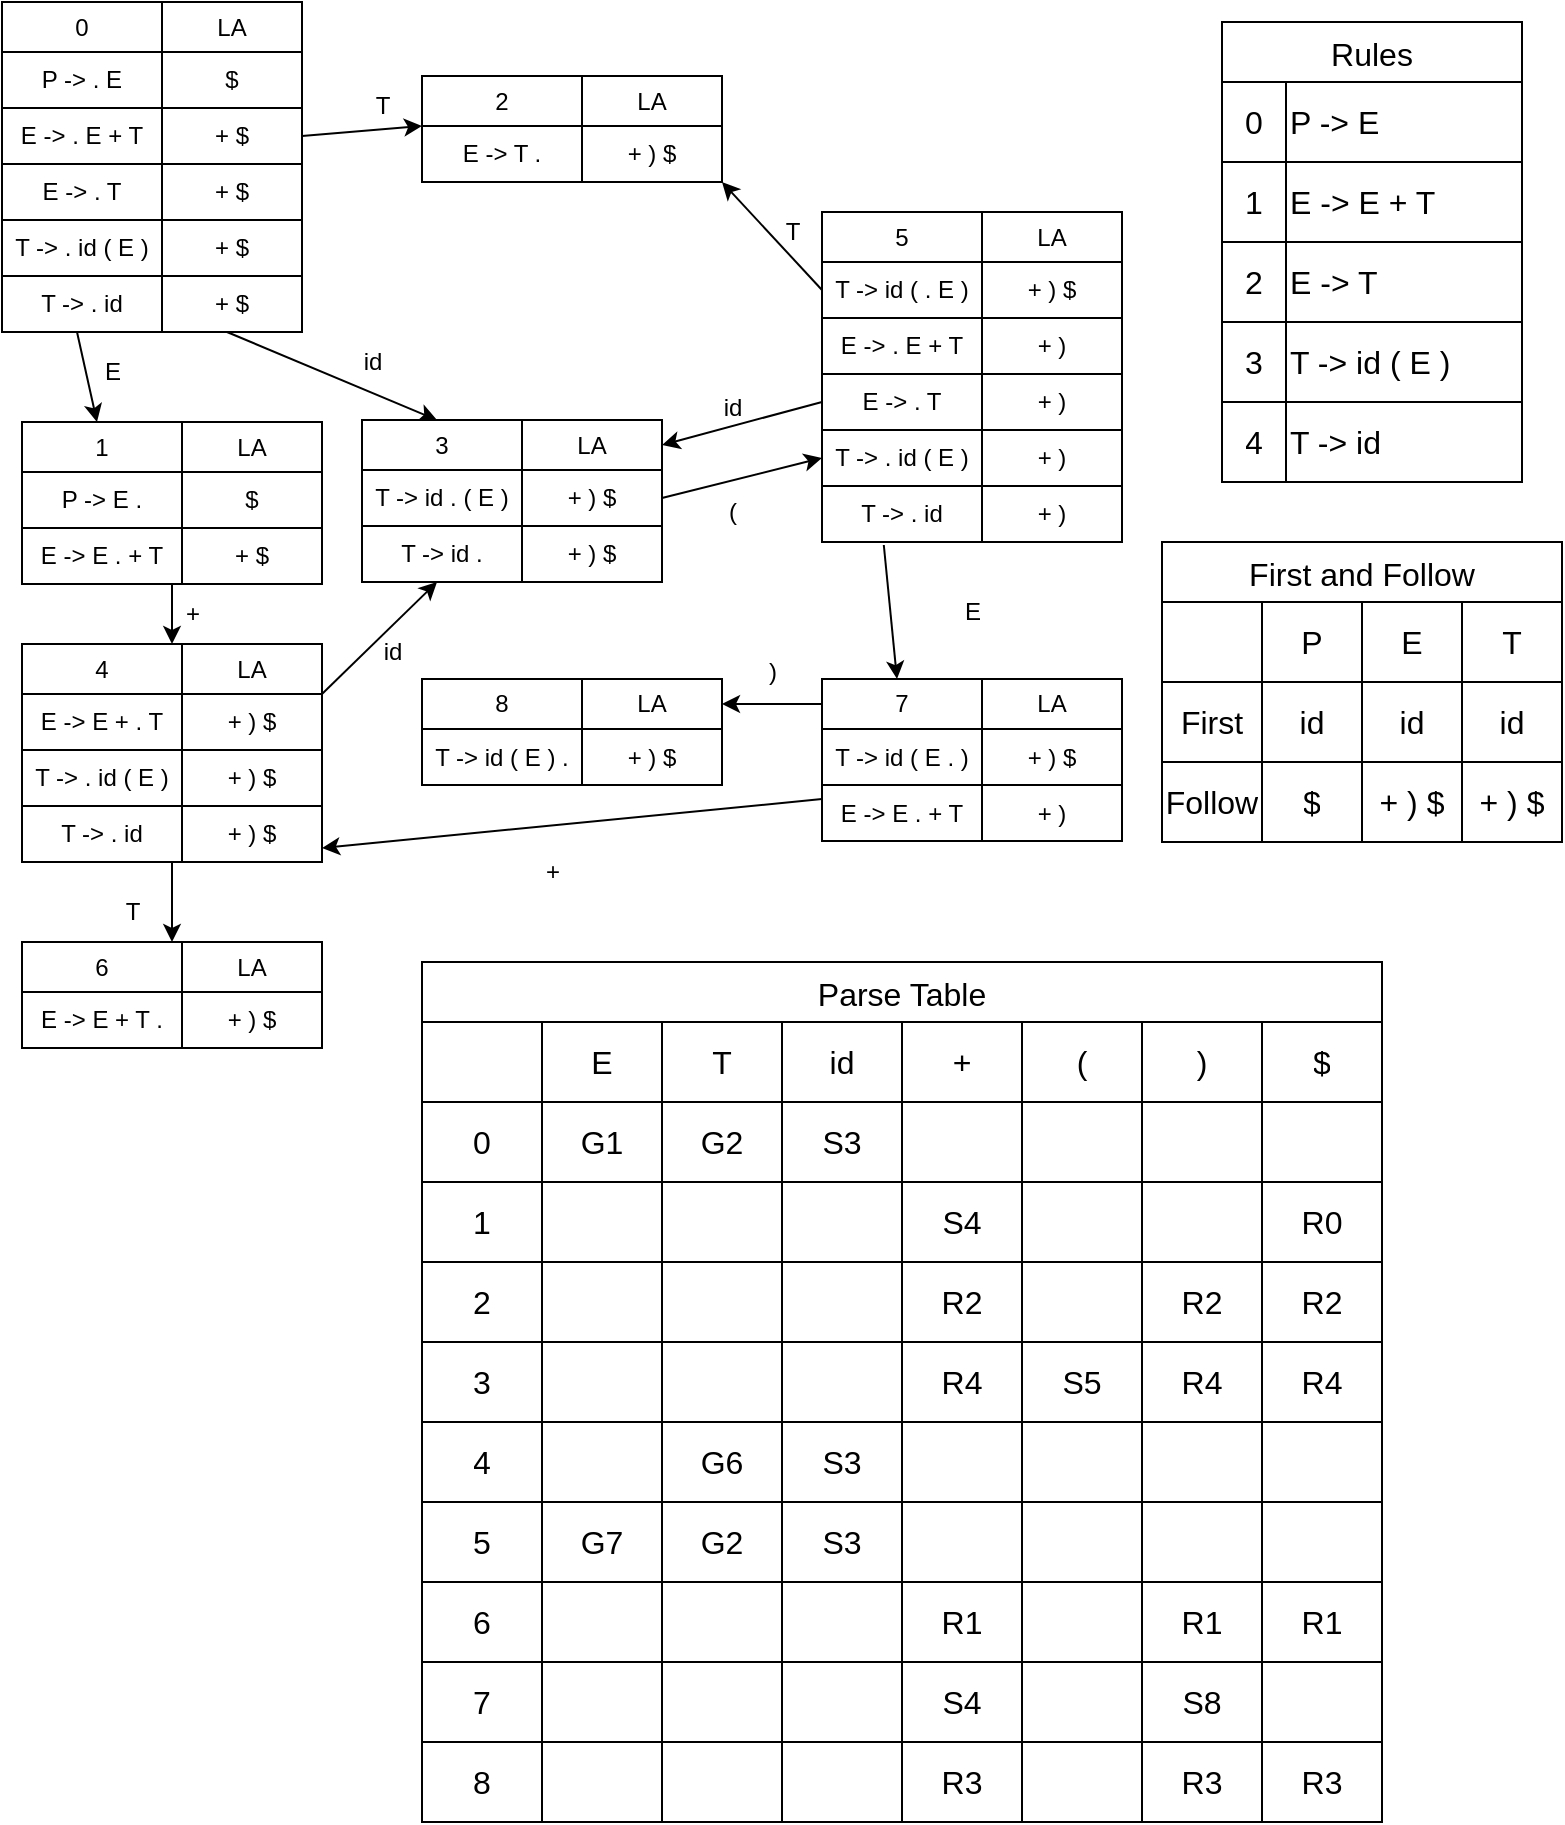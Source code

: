<mxfile version="21.5.2" type="device">
  <diagram name="Page-1" id="IbLlvPwIF6GDQ7Zt5NYa">
    <mxGraphModel dx="1674" dy="757" grid="1" gridSize="10" guides="1" tooltips="1" connect="1" arrows="1" fold="1" page="1" pageScale="1" pageWidth="850" pageHeight="1100" math="0" shadow="0">
      <root>
        <mxCell id="0" />
        <mxCell id="1" parent="0" />
        <mxCell id="ibi-GzNDX6ihbvobJFcr-3" style="rounded=0;orthogonalLoop=1;jettySize=auto;html=1;exitX=0.25;exitY=1;exitDx=0;exitDy=0;entryX=0.25;entryY=0;entryDx=0;entryDy=0;" parent="1" source="ibi-GzNDX6ihbvobJFcr-349" target="ibi-GzNDX6ihbvobJFcr-380" edge="1">
          <mxGeometry relative="1" as="geometry">
            <mxPoint x="120" y="190" as="sourcePoint" />
            <mxPoint x="120" y="250" as="targetPoint" />
          </mxGeometry>
        </mxCell>
        <mxCell id="ibi-GzNDX6ihbvobJFcr-9" style="rounded=0;orthogonalLoop=1;jettySize=auto;html=1;exitX=0.75;exitY=1;exitDx=0;exitDy=0;entryX=0.25;entryY=0;entryDx=0;entryDy=0;" parent="1" source="ibi-GzNDX6ihbvobJFcr-349" target="ibi-GzNDX6ihbvobJFcr-396" edge="1">
          <mxGeometry relative="1" as="geometry">
            <mxPoint x="150" y="190" as="sourcePoint" />
            <mxPoint x="245" y="250" as="targetPoint" />
          </mxGeometry>
        </mxCell>
        <mxCell id="ibi-GzNDX6ihbvobJFcr-11" style="rounded=0;orthogonalLoop=1;jettySize=auto;html=1;exitX=1;exitY=0.5;exitDx=0;exitDy=0;entryX=0;entryY=0;entryDx=0;entryDy=0;" parent="1" source="ibi-GzNDX6ihbvobJFcr-340" target="ibi-GzNDX6ihbvobJFcr-376" edge="1">
          <mxGeometry relative="1" as="geometry">
            <mxPoint x="180" y="140" as="sourcePoint" />
            <mxPoint x="250" y="87" as="targetPoint" />
          </mxGeometry>
        </mxCell>
        <mxCell id="ibi-GzNDX6ihbvobJFcr-15" style="rounded=0;orthogonalLoop=1;jettySize=auto;html=1;exitX=0.5;exitY=1;exitDx=0;exitDy=0;entryX=0.5;entryY=0;entryDx=0;entryDy=0;" parent="1" source="ibi-GzNDX6ihbvobJFcr-389" target="ibi-GzNDX6ihbvobJFcr-406" edge="1">
          <mxGeometry relative="1" as="geometry">
            <mxPoint x="120" y="310" as="sourcePoint" />
            <mxPoint x="120" y="345" as="targetPoint" />
          </mxGeometry>
        </mxCell>
        <mxCell id="ibi-GzNDX6ihbvobJFcr-4" value="E" style="text;html=1;align=center;verticalAlign=middle;resizable=0;points=[];autosize=1;strokeColor=none;fillColor=none;" parent="1" vertex="1">
          <mxGeometry x="50" y="190" width="30" height="30" as="geometry" />
        </mxCell>
        <mxCell id="ibi-GzNDX6ihbvobJFcr-19" style="rounded=0;orthogonalLoop=1;jettySize=auto;html=1;exitX=1;exitY=0.5;exitDx=0;exitDy=0;entryX=0;entryY=0.5;entryDx=0;entryDy=0;" parent="1" source="ibi-GzNDX6ihbvobJFcr-399" target="ibi-GzNDX6ihbvobJFcr-460" edge="1">
          <mxGeometry relative="1" as="geometry">
            <mxPoint x="335" y="295" as="sourcePoint" />
            <mxPoint x="420" y="262.5" as="targetPoint" />
          </mxGeometry>
        </mxCell>
        <mxCell id="ibi-GzNDX6ihbvobJFcr-12" value="T" style="text;html=1;align=center;verticalAlign=middle;resizable=0;points=[];autosize=1;strokeColor=none;fillColor=none;" parent="1" vertex="1">
          <mxGeometry x="185" y="57" width="30" height="30" as="geometry" />
        </mxCell>
        <mxCell id="ibi-GzNDX6ihbvobJFcr-13" value="id" style="text;html=1;align=center;verticalAlign=middle;resizable=0;points=[];autosize=1;strokeColor=none;fillColor=none;" parent="1" vertex="1">
          <mxGeometry x="180" y="185" width="30" height="30" as="geometry" />
        </mxCell>
        <mxCell id="ibi-GzNDX6ihbvobJFcr-22" style="rounded=0;orthogonalLoop=1;jettySize=auto;html=1;exitX=0.5;exitY=1;exitDx=0;exitDy=0;entryX=0.5;entryY=0;entryDx=0;entryDy=0;" parent="1" source="ibi-GzNDX6ihbvobJFcr-415" target="ibi-GzNDX6ihbvobJFcr-421" edge="1">
          <mxGeometry relative="1" as="geometry">
            <mxPoint x="120" y="405" as="sourcePoint" />
            <mxPoint x="95" y="500" as="targetPoint" />
          </mxGeometry>
        </mxCell>
        <mxCell id="ibi-GzNDX6ihbvobJFcr-27" style="rounded=0;orthogonalLoop=1;jettySize=auto;html=1;exitX=1;exitY=0;exitDx=0;exitDy=0;entryX=0.25;entryY=1;entryDx=0;entryDy=0;" parent="1" source="ibi-GzNDX6ihbvobJFcr-409" target="ibi-GzNDX6ihbvobJFcr-402" edge="1">
          <mxGeometry relative="1" as="geometry">
            <mxPoint x="180" y="345" as="sourcePoint" />
            <mxPoint x="215" y="310" as="targetPoint" />
          </mxGeometry>
        </mxCell>
        <mxCell id="ibi-GzNDX6ihbvobJFcr-16" value="+" style="text;html=1;align=center;verticalAlign=middle;resizable=0;points=[];autosize=1;strokeColor=none;fillColor=none;" parent="1" vertex="1">
          <mxGeometry x="90" y="311" width="30" height="30" as="geometry" />
        </mxCell>
        <mxCell id="ibi-GzNDX6ihbvobJFcr-31" style="rounded=0;orthogonalLoop=1;jettySize=auto;html=1;entryX=0.25;entryY=0;entryDx=0;entryDy=0;exitX=0.206;exitY=1.054;exitDx=0;exitDy=0;exitPerimeter=0;" parent="1" source="ibi-GzNDX6ihbvobJFcr-463" target="ibi-GzNDX6ihbvobJFcr-435" edge="1">
          <mxGeometry relative="1" as="geometry">
            <mxPoint x="480" y="290" as="sourcePoint" />
            <mxPoint x="480" y="340" as="targetPoint" />
            <Array as="points" />
          </mxGeometry>
        </mxCell>
        <mxCell id="ibi-GzNDX6ihbvobJFcr-33" style="rounded=0;orthogonalLoop=1;jettySize=auto;html=1;entryX=1;entryY=1;entryDx=0;entryDy=0;exitX=0;exitY=0.5;exitDx=0;exitDy=0;" parent="1" source="ibi-GzNDX6ihbvobJFcr-448" target="ibi-GzNDX6ihbvobJFcr-376" edge="1">
          <mxGeometry relative="1" as="geometry">
            <mxPoint x="450" y="180" as="sourcePoint" />
            <mxPoint x="370" y="87" as="targetPoint" />
          </mxGeometry>
        </mxCell>
        <mxCell id="ibi-GzNDX6ihbvobJFcr-35" style="rounded=0;orthogonalLoop=1;jettySize=auto;html=1;entryX=1;entryY=0.5;entryDx=0;entryDy=0;exitX=0;exitY=0.5;exitDx=0;exitDy=0;" parent="1" source="ibi-GzNDX6ihbvobJFcr-454" target="ibi-GzNDX6ihbvobJFcr-396" edge="1">
          <mxGeometry relative="1" as="geometry">
            <mxPoint x="420" y="208" as="sourcePoint" />
            <mxPoint x="335" y="265" as="targetPoint" />
          </mxGeometry>
        </mxCell>
        <mxCell id="ibi-GzNDX6ihbvobJFcr-20" value="(" style="text;html=1;align=center;verticalAlign=middle;resizable=0;points=[];autosize=1;strokeColor=none;fillColor=none;" parent="1" vertex="1">
          <mxGeometry x="360" y="260" width="30" height="30" as="geometry" />
        </mxCell>
        <mxCell id="ibi-GzNDX6ihbvobJFcr-23" value="T" style="text;html=1;align=center;verticalAlign=middle;resizable=0;points=[];autosize=1;strokeColor=none;fillColor=none;" parent="1" vertex="1">
          <mxGeometry x="60" y="460" width="30" height="30" as="geometry" />
        </mxCell>
        <mxCell id="ibi-GzNDX6ihbvobJFcr-28" value="id" style="text;html=1;align=center;verticalAlign=middle;resizable=0;points=[];autosize=1;strokeColor=none;fillColor=none;" parent="1" vertex="1">
          <mxGeometry x="190" y="330" width="30" height="30" as="geometry" />
        </mxCell>
        <mxCell id="ibi-GzNDX6ihbvobJFcr-38" style="rounded=0;orthogonalLoop=1;jettySize=auto;html=1;exitX=0;exitY=0.5;exitDx=0;exitDy=0;entryX=1;entryY=0.5;entryDx=0;entryDy=0;" parent="1" source="ibi-GzNDX6ihbvobJFcr-435" target="ibi-GzNDX6ihbvobJFcr-428" edge="1">
          <mxGeometry relative="1" as="geometry">
            <mxPoint x="420" y="370" as="sourcePoint" />
            <mxPoint x="360" y="370" as="targetPoint" />
          </mxGeometry>
        </mxCell>
        <mxCell id="ibi-GzNDX6ihbvobJFcr-292" style="rounded=0;orthogonalLoop=1;jettySize=auto;html=1;exitX=0;exitY=0.25;exitDx=0;exitDy=0;entryX=1;entryY=0.75;entryDx=0;entryDy=0;" parent="1" source="ibi-GzNDX6ihbvobJFcr-441" target="ibi-GzNDX6ihbvobJFcr-415" edge="1">
          <mxGeometry relative="1" as="geometry">
            <mxPoint x="420" y="400" as="sourcePoint" />
            <mxPoint x="155" y="500" as="targetPoint" />
          </mxGeometry>
        </mxCell>
        <mxCell id="ibi-GzNDX6ihbvobJFcr-32" value="E" style="text;html=1;align=center;verticalAlign=middle;resizable=0;points=[];autosize=1;strokeColor=none;fillColor=none;" parent="1" vertex="1">
          <mxGeometry x="480" y="310" width="30" height="30" as="geometry" />
        </mxCell>
        <mxCell id="ibi-GzNDX6ihbvobJFcr-34" value="T" style="text;html=1;align=center;verticalAlign=middle;resizable=0;points=[];autosize=1;strokeColor=none;fillColor=none;" parent="1" vertex="1">
          <mxGeometry x="390" y="120" width="30" height="30" as="geometry" />
        </mxCell>
        <mxCell id="ibi-GzNDX6ihbvobJFcr-36" value="id" style="text;html=1;align=center;verticalAlign=middle;resizable=0;points=[];autosize=1;strokeColor=none;fillColor=none;" parent="1" vertex="1">
          <mxGeometry x="360" y="207.5" width="30" height="30" as="geometry" />
        </mxCell>
        <mxCell id="ibi-GzNDX6ihbvobJFcr-39" value=")" style="text;html=1;align=center;verticalAlign=middle;resizable=0;points=[];autosize=1;strokeColor=none;fillColor=none;" parent="1" vertex="1">
          <mxGeometry x="380" y="340" width="30" height="30" as="geometry" />
        </mxCell>
        <mxCell id="ibi-GzNDX6ihbvobJFcr-142" value="First and Follow" style="shape=table;startSize=30;container=1;collapsible=0;childLayout=tableLayout;strokeColor=default;fontSize=16;swimlaneFillColor=default;" parent="1" vertex="1">
          <mxGeometry x="590" y="290" width="200" height="150" as="geometry" />
        </mxCell>
        <mxCell id="ibi-GzNDX6ihbvobJFcr-143" value="" style="shape=tableRow;horizontal=0;startSize=0;swimlaneHead=0;swimlaneBody=0;strokeColor=inherit;top=0;left=0;bottom=0;right=0;collapsible=0;dropTarget=0;fillColor=none;points=[[0,0.5],[1,0.5]];portConstraint=eastwest;fontSize=16;" parent="ibi-GzNDX6ihbvobJFcr-142" vertex="1">
          <mxGeometry y="30" width="200" height="40" as="geometry" />
        </mxCell>
        <mxCell id="ibi-GzNDX6ihbvobJFcr-144" value="" style="shape=partialRectangle;html=1;whiteSpace=wrap;connectable=0;strokeColor=inherit;overflow=hidden;fillColor=none;top=0;left=0;bottom=0;right=0;pointerEvents=1;fontSize=16;" parent="ibi-GzNDX6ihbvobJFcr-143" vertex="1">
          <mxGeometry width="50" height="40" as="geometry">
            <mxRectangle width="50" height="40" as="alternateBounds" />
          </mxGeometry>
        </mxCell>
        <mxCell id="ibi-GzNDX6ihbvobJFcr-145" value="P" style="shape=partialRectangle;html=1;whiteSpace=wrap;connectable=0;strokeColor=inherit;overflow=hidden;fillColor=none;top=0;left=0;bottom=0;right=0;pointerEvents=1;fontSize=16;" parent="ibi-GzNDX6ihbvobJFcr-143" vertex="1">
          <mxGeometry x="50" width="50" height="40" as="geometry">
            <mxRectangle width="50" height="40" as="alternateBounds" />
          </mxGeometry>
        </mxCell>
        <mxCell id="ibi-GzNDX6ihbvobJFcr-146" value="E" style="shape=partialRectangle;html=1;whiteSpace=wrap;connectable=0;strokeColor=inherit;overflow=hidden;fillColor=none;top=0;left=0;bottom=0;right=0;pointerEvents=1;fontSize=16;" parent="ibi-GzNDX6ihbvobJFcr-143" vertex="1">
          <mxGeometry x="100" width="50" height="40" as="geometry">
            <mxRectangle width="50" height="40" as="alternateBounds" />
          </mxGeometry>
        </mxCell>
        <mxCell id="ibi-GzNDX6ihbvobJFcr-155" value="T" style="shape=partialRectangle;html=1;whiteSpace=wrap;connectable=0;strokeColor=inherit;overflow=hidden;fillColor=none;top=0;left=0;bottom=0;right=0;pointerEvents=1;fontSize=16;" parent="ibi-GzNDX6ihbvobJFcr-143" vertex="1">
          <mxGeometry x="150" width="50" height="40" as="geometry">
            <mxRectangle width="50" height="40" as="alternateBounds" />
          </mxGeometry>
        </mxCell>
        <mxCell id="ibi-GzNDX6ihbvobJFcr-147" value="" style="shape=tableRow;horizontal=0;startSize=0;swimlaneHead=0;swimlaneBody=0;strokeColor=inherit;top=0;left=0;bottom=0;right=0;collapsible=0;dropTarget=0;fillColor=none;points=[[0,0.5],[1,0.5]];portConstraint=eastwest;fontSize=16;" parent="ibi-GzNDX6ihbvobJFcr-142" vertex="1">
          <mxGeometry y="70" width="200" height="40" as="geometry" />
        </mxCell>
        <mxCell id="ibi-GzNDX6ihbvobJFcr-148" value="First" style="shape=partialRectangle;html=1;whiteSpace=wrap;connectable=0;strokeColor=inherit;overflow=hidden;fillColor=none;top=0;left=0;bottom=0;right=0;pointerEvents=1;fontSize=16;" parent="ibi-GzNDX6ihbvobJFcr-147" vertex="1">
          <mxGeometry width="50" height="40" as="geometry">
            <mxRectangle width="50" height="40" as="alternateBounds" />
          </mxGeometry>
        </mxCell>
        <mxCell id="ibi-GzNDX6ihbvobJFcr-149" value="id" style="shape=partialRectangle;html=1;whiteSpace=wrap;connectable=0;strokeColor=inherit;overflow=hidden;fillColor=none;top=0;left=0;bottom=0;right=0;pointerEvents=1;fontSize=16;" parent="ibi-GzNDX6ihbvobJFcr-147" vertex="1">
          <mxGeometry x="50" width="50" height="40" as="geometry">
            <mxRectangle width="50" height="40" as="alternateBounds" />
          </mxGeometry>
        </mxCell>
        <mxCell id="ibi-GzNDX6ihbvobJFcr-150" value="id" style="shape=partialRectangle;html=1;whiteSpace=wrap;connectable=0;strokeColor=inherit;overflow=hidden;fillColor=none;top=0;left=0;bottom=0;right=0;pointerEvents=1;fontSize=16;" parent="ibi-GzNDX6ihbvobJFcr-147" vertex="1">
          <mxGeometry x="100" width="50" height="40" as="geometry">
            <mxRectangle width="50" height="40" as="alternateBounds" />
          </mxGeometry>
        </mxCell>
        <mxCell id="ibi-GzNDX6ihbvobJFcr-156" value="id" style="shape=partialRectangle;html=1;whiteSpace=wrap;connectable=0;strokeColor=inherit;overflow=hidden;fillColor=none;top=0;left=0;bottom=0;right=0;pointerEvents=1;fontSize=16;" parent="ibi-GzNDX6ihbvobJFcr-147" vertex="1">
          <mxGeometry x="150" width="50" height="40" as="geometry">
            <mxRectangle width="50" height="40" as="alternateBounds" />
          </mxGeometry>
        </mxCell>
        <mxCell id="ibi-GzNDX6ihbvobJFcr-151" value="" style="shape=tableRow;horizontal=0;startSize=0;swimlaneHead=0;swimlaneBody=0;strokeColor=inherit;top=0;left=0;bottom=0;right=0;collapsible=0;dropTarget=0;fillColor=none;points=[[0,0.5],[1,0.5]];portConstraint=eastwest;fontSize=16;" parent="ibi-GzNDX6ihbvobJFcr-142" vertex="1">
          <mxGeometry y="110" width="200" height="40" as="geometry" />
        </mxCell>
        <mxCell id="ibi-GzNDX6ihbvobJFcr-152" value="Follow" style="shape=partialRectangle;html=1;whiteSpace=wrap;connectable=0;strokeColor=inherit;overflow=hidden;fillColor=none;top=0;left=0;bottom=0;right=0;pointerEvents=1;fontSize=16;" parent="ibi-GzNDX6ihbvobJFcr-151" vertex="1">
          <mxGeometry width="50" height="40" as="geometry">
            <mxRectangle width="50" height="40" as="alternateBounds" />
          </mxGeometry>
        </mxCell>
        <mxCell id="ibi-GzNDX6ihbvobJFcr-153" value="$" style="shape=partialRectangle;html=1;whiteSpace=wrap;connectable=0;strokeColor=inherit;overflow=hidden;fillColor=none;top=0;left=0;bottom=0;right=0;pointerEvents=1;fontSize=16;" parent="ibi-GzNDX6ihbvobJFcr-151" vertex="1">
          <mxGeometry x="50" width="50" height="40" as="geometry">
            <mxRectangle width="50" height="40" as="alternateBounds" />
          </mxGeometry>
        </mxCell>
        <mxCell id="ibi-GzNDX6ihbvobJFcr-154" value="+ ) $" style="shape=partialRectangle;html=1;whiteSpace=wrap;connectable=0;strokeColor=inherit;overflow=hidden;fillColor=none;top=0;left=0;bottom=0;right=0;pointerEvents=1;fontSize=16;" parent="ibi-GzNDX6ihbvobJFcr-151" vertex="1">
          <mxGeometry x="100" width="50" height="40" as="geometry">
            <mxRectangle width="50" height="40" as="alternateBounds" />
          </mxGeometry>
        </mxCell>
        <mxCell id="ibi-GzNDX6ihbvobJFcr-157" value="+ ) $" style="shape=partialRectangle;html=1;whiteSpace=wrap;connectable=0;strokeColor=inherit;overflow=hidden;fillColor=none;top=0;left=0;bottom=0;right=0;pointerEvents=1;fontSize=16;" parent="ibi-GzNDX6ihbvobJFcr-151" vertex="1">
          <mxGeometry x="150" width="50" height="40" as="geometry">
            <mxRectangle width="50" height="40" as="alternateBounds" />
          </mxGeometry>
        </mxCell>
        <mxCell id="ibi-GzNDX6ihbvobJFcr-158" value="Parse Table" style="shape=table;startSize=30;container=1;collapsible=0;childLayout=tableLayout;strokeColor=default;fontSize=16;swimlaneFillColor=default;" parent="1" vertex="1">
          <mxGeometry x="220" y="500" width="480" height="430" as="geometry" />
        </mxCell>
        <mxCell id="ibi-GzNDX6ihbvobJFcr-159" value="" style="shape=tableRow;horizontal=0;startSize=0;swimlaneHead=0;swimlaneBody=0;strokeColor=inherit;top=0;left=0;bottom=0;right=0;collapsible=0;dropTarget=0;fillColor=none;points=[[0,0.5],[1,0.5]];portConstraint=eastwest;fontSize=16;" parent="ibi-GzNDX6ihbvobJFcr-158" vertex="1">
          <mxGeometry y="30" width="480" height="40" as="geometry" />
        </mxCell>
        <mxCell id="ibi-GzNDX6ihbvobJFcr-160" value="" style="shape=partialRectangle;html=1;whiteSpace=wrap;connectable=0;strokeColor=inherit;overflow=hidden;fillColor=none;top=0;left=0;bottom=0;right=0;pointerEvents=1;fontSize=16;" parent="ibi-GzNDX6ihbvobJFcr-159" vertex="1">
          <mxGeometry width="60" height="40" as="geometry">
            <mxRectangle width="60" height="40" as="alternateBounds" />
          </mxGeometry>
        </mxCell>
        <mxCell id="ibi-GzNDX6ihbvobJFcr-161" value="E" style="shape=partialRectangle;html=1;whiteSpace=wrap;connectable=0;strokeColor=inherit;overflow=hidden;fillColor=none;top=0;left=0;bottom=0;right=0;pointerEvents=1;fontSize=16;" parent="ibi-GzNDX6ihbvobJFcr-159" vertex="1">
          <mxGeometry x="60" width="60" height="40" as="geometry">
            <mxRectangle width="60" height="40" as="alternateBounds" />
          </mxGeometry>
        </mxCell>
        <mxCell id="ibi-GzNDX6ihbvobJFcr-162" value="T" style="shape=partialRectangle;html=1;whiteSpace=wrap;connectable=0;strokeColor=inherit;overflow=hidden;fillColor=none;top=0;left=0;bottom=0;right=0;pointerEvents=1;fontSize=16;" parent="ibi-GzNDX6ihbvobJFcr-159" vertex="1">
          <mxGeometry x="120" width="60" height="40" as="geometry">
            <mxRectangle width="60" height="40" as="alternateBounds" />
          </mxGeometry>
        </mxCell>
        <mxCell id="ibi-GzNDX6ihbvobJFcr-194" value="id" style="shape=partialRectangle;html=1;whiteSpace=wrap;connectable=0;strokeColor=inherit;overflow=hidden;fillColor=none;top=0;left=0;bottom=0;right=0;pointerEvents=1;fontSize=16;" parent="ibi-GzNDX6ihbvobJFcr-159" vertex="1">
          <mxGeometry x="180" width="60" height="40" as="geometry">
            <mxRectangle width="60" height="40" as="alternateBounds" />
          </mxGeometry>
        </mxCell>
        <mxCell id="ibi-GzNDX6ihbvobJFcr-191" value="+" style="shape=partialRectangle;html=1;whiteSpace=wrap;connectable=0;strokeColor=inherit;overflow=hidden;fillColor=none;top=0;left=0;bottom=0;right=0;pointerEvents=1;fontSize=16;" parent="ibi-GzNDX6ihbvobJFcr-159" vertex="1">
          <mxGeometry x="240" width="60" height="40" as="geometry">
            <mxRectangle width="60" height="40" as="alternateBounds" />
          </mxGeometry>
        </mxCell>
        <mxCell id="ibi-GzNDX6ihbvobJFcr-188" value="(" style="shape=partialRectangle;html=1;whiteSpace=wrap;connectable=0;strokeColor=inherit;overflow=hidden;fillColor=none;top=0;left=0;bottom=0;right=0;pointerEvents=1;fontSize=16;" parent="ibi-GzNDX6ihbvobJFcr-159" vertex="1">
          <mxGeometry x="300" width="60" height="40" as="geometry">
            <mxRectangle width="60" height="40" as="alternateBounds" />
          </mxGeometry>
        </mxCell>
        <mxCell id="ibi-GzNDX6ihbvobJFcr-185" value=")" style="shape=partialRectangle;html=1;whiteSpace=wrap;connectable=0;strokeColor=inherit;overflow=hidden;fillColor=none;top=0;left=0;bottom=0;right=0;pointerEvents=1;fontSize=16;" parent="ibi-GzNDX6ihbvobJFcr-159" vertex="1">
          <mxGeometry x="360" width="60" height="40" as="geometry">
            <mxRectangle width="60" height="40" as="alternateBounds" />
          </mxGeometry>
        </mxCell>
        <mxCell id="ibi-GzNDX6ihbvobJFcr-197" value="$" style="shape=partialRectangle;html=1;whiteSpace=wrap;connectable=0;strokeColor=inherit;overflow=hidden;fillColor=none;top=0;left=0;bottom=0;right=0;pointerEvents=1;fontSize=16;" parent="ibi-GzNDX6ihbvobJFcr-159" vertex="1">
          <mxGeometry x="420" width="60" height="40" as="geometry">
            <mxRectangle width="60" height="40" as="alternateBounds" />
          </mxGeometry>
        </mxCell>
        <mxCell id="ibi-GzNDX6ihbvobJFcr-163" value="" style="shape=tableRow;horizontal=0;startSize=0;swimlaneHead=0;swimlaneBody=0;strokeColor=inherit;top=0;left=0;bottom=0;right=0;collapsible=0;dropTarget=0;fillColor=none;points=[[0,0.5],[1,0.5]];portConstraint=eastwest;fontSize=16;" parent="ibi-GzNDX6ihbvobJFcr-158" vertex="1">
          <mxGeometry y="70" width="480" height="40" as="geometry" />
        </mxCell>
        <mxCell id="ibi-GzNDX6ihbvobJFcr-164" value="0" style="shape=partialRectangle;html=1;whiteSpace=wrap;connectable=0;strokeColor=inherit;overflow=hidden;fillColor=none;top=0;left=0;bottom=0;right=0;pointerEvents=1;fontSize=16;" parent="ibi-GzNDX6ihbvobJFcr-163" vertex="1">
          <mxGeometry width="60" height="40" as="geometry">
            <mxRectangle width="60" height="40" as="alternateBounds" />
          </mxGeometry>
        </mxCell>
        <mxCell id="ibi-GzNDX6ihbvobJFcr-165" value="G1" style="shape=partialRectangle;html=1;whiteSpace=wrap;connectable=0;strokeColor=inherit;overflow=hidden;fillColor=none;top=0;left=0;bottom=0;right=0;pointerEvents=1;fontSize=16;" parent="ibi-GzNDX6ihbvobJFcr-163" vertex="1">
          <mxGeometry x="60" width="60" height="40" as="geometry">
            <mxRectangle width="60" height="40" as="alternateBounds" />
          </mxGeometry>
        </mxCell>
        <mxCell id="ibi-GzNDX6ihbvobJFcr-166" value="G2" style="shape=partialRectangle;html=1;whiteSpace=wrap;connectable=0;strokeColor=inherit;overflow=hidden;fillColor=none;top=0;left=0;bottom=0;right=0;pointerEvents=1;fontSize=16;" parent="ibi-GzNDX6ihbvobJFcr-163" vertex="1">
          <mxGeometry x="120" width="60" height="40" as="geometry">
            <mxRectangle width="60" height="40" as="alternateBounds" />
          </mxGeometry>
        </mxCell>
        <mxCell id="ibi-GzNDX6ihbvobJFcr-195" value="S3" style="shape=partialRectangle;html=1;whiteSpace=wrap;connectable=0;strokeColor=inherit;overflow=hidden;fillColor=none;top=0;left=0;bottom=0;right=0;pointerEvents=1;fontSize=16;" parent="ibi-GzNDX6ihbvobJFcr-163" vertex="1">
          <mxGeometry x="180" width="60" height="40" as="geometry">
            <mxRectangle width="60" height="40" as="alternateBounds" />
          </mxGeometry>
        </mxCell>
        <mxCell id="ibi-GzNDX6ihbvobJFcr-192" style="shape=partialRectangle;html=1;whiteSpace=wrap;connectable=0;strokeColor=inherit;overflow=hidden;fillColor=none;top=0;left=0;bottom=0;right=0;pointerEvents=1;fontSize=16;" parent="ibi-GzNDX6ihbvobJFcr-163" vertex="1">
          <mxGeometry x="240" width="60" height="40" as="geometry">
            <mxRectangle width="60" height="40" as="alternateBounds" />
          </mxGeometry>
        </mxCell>
        <mxCell id="ibi-GzNDX6ihbvobJFcr-189" style="shape=partialRectangle;html=1;whiteSpace=wrap;connectable=0;strokeColor=inherit;overflow=hidden;fillColor=none;top=0;left=0;bottom=0;right=0;pointerEvents=1;fontSize=16;" parent="ibi-GzNDX6ihbvobJFcr-163" vertex="1">
          <mxGeometry x="300" width="60" height="40" as="geometry">
            <mxRectangle width="60" height="40" as="alternateBounds" />
          </mxGeometry>
        </mxCell>
        <mxCell id="ibi-GzNDX6ihbvobJFcr-186" style="shape=partialRectangle;html=1;whiteSpace=wrap;connectable=0;strokeColor=inherit;overflow=hidden;fillColor=none;top=0;left=0;bottom=0;right=0;pointerEvents=1;fontSize=16;" parent="ibi-GzNDX6ihbvobJFcr-163" vertex="1">
          <mxGeometry x="360" width="60" height="40" as="geometry">
            <mxRectangle width="60" height="40" as="alternateBounds" />
          </mxGeometry>
        </mxCell>
        <mxCell id="ibi-GzNDX6ihbvobJFcr-198" style="shape=partialRectangle;html=1;whiteSpace=wrap;connectable=0;strokeColor=inherit;overflow=hidden;fillColor=none;top=0;left=0;bottom=0;right=0;pointerEvents=1;fontSize=16;" parent="ibi-GzNDX6ihbvobJFcr-163" vertex="1">
          <mxGeometry x="420" width="60" height="40" as="geometry">
            <mxRectangle width="60" height="40" as="alternateBounds" />
          </mxGeometry>
        </mxCell>
        <mxCell id="ibi-GzNDX6ihbvobJFcr-167" value="" style="shape=tableRow;horizontal=0;startSize=0;swimlaneHead=0;swimlaneBody=0;strokeColor=inherit;top=0;left=0;bottom=0;right=0;collapsible=0;dropTarget=0;fillColor=none;points=[[0,0.5],[1,0.5]];portConstraint=eastwest;fontSize=16;" parent="ibi-GzNDX6ihbvobJFcr-158" vertex="1">
          <mxGeometry y="110" width="480" height="40" as="geometry" />
        </mxCell>
        <mxCell id="ibi-GzNDX6ihbvobJFcr-168" value="1" style="shape=partialRectangle;html=1;whiteSpace=wrap;connectable=0;strokeColor=inherit;overflow=hidden;fillColor=none;top=0;left=0;bottom=0;right=0;pointerEvents=1;fontSize=16;" parent="ibi-GzNDX6ihbvobJFcr-167" vertex="1">
          <mxGeometry width="60" height="40" as="geometry">
            <mxRectangle width="60" height="40" as="alternateBounds" />
          </mxGeometry>
        </mxCell>
        <mxCell id="ibi-GzNDX6ihbvobJFcr-169" value="" style="shape=partialRectangle;html=1;whiteSpace=wrap;connectable=0;strokeColor=inherit;overflow=hidden;fillColor=none;top=0;left=0;bottom=0;right=0;pointerEvents=1;fontSize=16;" parent="ibi-GzNDX6ihbvobJFcr-167" vertex="1">
          <mxGeometry x="60" width="60" height="40" as="geometry">
            <mxRectangle width="60" height="40" as="alternateBounds" />
          </mxGeometry>
        </mxCell>
        <mxCell id="ibi-GzNDX6ihbvobJFcr-170" value="" style="shape=partialRectangle;html=1;whiteSpace=wrap;connectable=0;strokeColor=inherit;overflow=hidden;fillColor=none;top=0;left=0;bottom=0;right=0;pointerEvents=1;fontSize=16;" parent="ibi-GzNDX6ihbvobJFcr-167" vertex="1">
          <mxGeometry x="120" width="60" height="40" as="geometry">
            <mxRectangle width="60" height="40" as="alternateBounds" />
          </mxGeometry>
        </mxCell>
        <mxCell id="ibi-GzNDX6ihbvobJFcr-196" style="shape=partialRectangle;html=1;whiteSpace=wrap;connectable=0;strokeColor=inherit;overflow=hidden;fillColor=none;top=0;left=0;bottom=0;right=0;pointerEvents=1;fontSize=16;" parent="ibi-GzNDX6ihbvobJFcr-167" vertex="1">
          <mxGeometry x="180" width="60" height="40" as="geometry">
            <mxRectangle width="60" height="40" as="alternateBounds" />
          </mxGeometry>
        </mxCell>
        <mxCell id="ibi-GzNDX6ihbvobJFcr-193" value="S4" style="shape=partialRectangle;html=1;whiteSpace=wrap;connectable=0;strokeColor=inherit;overflow=hidden;fillColor=none;top=0;left=0;bottom=0;right=0;pointerEvents=1;fontSize=16;" parent="ibi-GzNDX6ihbvobJFcr-167" vertex="1">
          <mxGeometry x="240" width="60" height="40" as="geometry">
            <mxRectangle width="60" height="40" as="alternateBounds" />
          </mxGeometry>
        </mxCell>
        <mxCell id="ibi-GzNDX6ihbvobJFcr-190" style="shape=partialRectangle;html=1;whiteSpace=wrap;connectable=0;strokeColor=inherit;overflow=hidden;fillColor=none;top=0;left=0;bottom=0;right=0;pointerEvents=1;fontSize=16;" parent="ibi-GzNDX6ihbvobJFcr-167" vertex="1">
          <mxGeometry x="300" width="60" height="40" as="geometry">
            <mxRectangle width="60" height="40" as="alternateBounds" />
          </mxGeometry>
        </mxCell>
        <mxCell id="ibi-GzNDX6ihbvobJFcr-187" style="shape=partialRectangle;html=1;whiteSpace=wrap;connectable=0;strokeColor=inherit;overflow=hidden;fillColor=none;top=0;left=0;bottom=0;right=0;pointerEvents=1;fontSize=16;" parent="ibi-GzNDX6ihbvobJFcr-167" vertex="1">
          <mxGeometry x="360" width="60" height="40" as="geometry">
            <mxRectangle width="60" height="40" as="alternateBounds" />
          </mxGeometry>
        </mxCell>
        <mxCell id="ibi-GzNDX6ihbvobJFcr-199" value="R0" style="shape=partialRectangle;html=1;whiteSpace=wrap;connectable=0;strokeColor=inherit;overflow=hidden;fillColor=none;top=0;left=0;bottom=0;right=0;pointerEvents=1;fontSize=16;" parent="ibi-GzNDX6ihbvobJFcr-167" vertex="1">
          <mxGeometry x="420" width="60" height="40" as="geometry">
            <mxRectangle width="60" height="40" as="alternateBounds" />
          </mxGeometry>
        </mxCell>
        <mxCell id="ibi-GzNDX6ihbvobJFcr-200" style="shape=tableRow;horizontal=0;startSize=0;swimlaneHead=0;swimlaneBody=0;strokeColor=inherit;top=0;left=0;bottom=0;right=0;collapsible=0;dropTarget=0;fillColor=none;points=[[0,0.5],[1,0.5]];portConstraint=eastwest;fontSize=16;" parent="ibi-GzNDX6ihbvobJFcr-158" vertex="1">
          <mxGeometry y="150" width="480" height="40" as="geometry" />
        </mxCell>
        <mxCell id="ibi-GzNDX6ihbvobJFcr-201" value="2" style="shape=partialRectangle;html=1;whiteSpace=wrap;connectable=0;strokeColor=inherit;overflow=hidden;fillColor=none;top=0;left=0;bottom=0;right=0;pointerEvents=1;fontSize=16;" parent="ibi-GzNDX6ihbvobJFcr-200" vertex="1">
          <mxGeometry width="60" height="40" as="geometry">
            <mxRectangle width="60" height="40" as="alternateBounds" />
          </mxGeometry>
        </mxCell>
        <mxCell id="ibi-GzNDX6ihbvobJFcr-202" style="shape=partialRectangle;html=1;whiteSpace=wrap;connectable=0;strokeColor=inherit;overflow=hidden;fillColor=none;top=0;left=0;bottom=0;right=0;pointerEvents=1;fontSize=16;" parent="ibi-GzNDX6ihbvobJFcr-200" vertex="1">
          <mxGeometry x="60" width="60" height="40" as="geometry">
            <mxRectangle width="60" height="40" as="alternateBounds" />
          </mxGeometry>
        </mxCell>
        <mxCell id="ibi-GzNDX6ihbvobJFcr-203" style="shape=partialRectangle;html=1;whiteSpace=wrap;connectable=0;strokeColor=inherit;overflow=hidden;fillColor=none;top=0;left=0;bottom=0;right=0;pointerEvents=1;fontSize=16;" parent="ibi-GzNDX6ihbvobJFcr-200" vertex="1">
          <mxGeometry x="120" width="60" height="40" as="geometry">
            <mxRectangle width="60" height="40" as="alternateBounds" />
          </mxGeometry>
        </mxCell>
        <mxCell id="ibi-GzNDX6ihbvobJFcr-204" style="shape=partialRectangle;html=1;whiteSpace=wrap;connectable=0;strokeColor=inherit;overflow=hidden;fillColor=none;top=0;left=0;bottom=0;right=0;pointerEvents=1;fontSize=16;" parent="ibi-GzNDX6ihbvobJFcr-200" vertex="1">
          <mxGeometry x="180" width="60" height="40" as="geometry">
            <mxRectangle width="60" height="40" as="alternateBounds" />
          </mxGeometry>
        </mxCell>
        <mxCell id="ibi-GzNDX6ihbvobJFcr-205" value="R2" style="shape=partialRectangle;html=1;whiteSpace=wrap;connectable=0;strokeColor=inherit;overflow=hidden;fillColor=none;top=0;left=0;bottom=0;right=0;pointerEvents=1;fontSize=16;" parent="ibi-GzNDX6ihbvobJFcr-200" vertex="1">
          <mxGeometry x="240" width="60" height="40" as="geometry">
            <mxRectangle width="60" height="40" as="alternateBounds" />
          </mxGeometry>
        </mxCell>
        <mxCell id="ibi-GzNDX6ihbvobJFcr-206" style="shape=partialRectangle;html=1;whiteSpace=wrap;connectable=0;strokeColor=inherit;overflow=hidden;fillColor=none;top=0;left=0;bottom=0;right=0;pointerEvents=1;fontSize=16;" parent="ibi-GzNDX6ihbvobJFcr-200" vertex="1">
          <mxGeometry x="300" width="60" height="40" as="geometry">
            <mxRectangle width="60" height="40" as="alternateBounds" />
          </mxGeometry>
        </mxCell>
        <mxCell id="ibi-GzNDX6ihbvobJFcr-207" value="R2" style="shape=partialRectangle;html=1;whiteSpace=wrap;connectable=0;strokeColor=inherit;overflow=hidden;fillColor=none;top=0;left=0;bottom=0;right=0;pointerEvents=1;fontSize=16;" parent="ibi-GzNDX6ihbvobJFcr-200" vertex="1">
          <mxGeometry x="360" width="60" height="40" as="geometry">
            <mxRectangle width="60" height="40" as="alternateBounds" />
          </mxGeometry>
        </mxCell>
        <mxCell id="ibi-GzNDX6ihbvobJFcr-208" value="R2" style="shape=partialRectangle;html=1;whiteSpace=wrap;connectable=0;strokeColor=inherit;overflow=hidden;fillColor=none;top=0;left=0;bottom=0;right=0;pointerEvents=1;fontSize=16;" parent="ibi-GzNDX6ihbvobJFcr-200" vertex="1">
          <mxGeometry x="420" width="60" height="40" as="geometry">
            <mxRectangle width="60" height="40" as="alternateBounds" />
          </mxGeometry>
        </mxCell>
        <mxCell id="ibi-GzNDX6ihbvobJFcr-209" style="shape=tableRow;horizontal=0;startSize=0;swimlaneHead=0;swimlaneBody=0;strokeColor=inherit;top=0;left=0;bottom=0;right=0;collapsible=0;dropTarget=0;fillColor=none;points=[[0,0.5],[1,0.5]];portConstraint=eastwest;fontSize=16;" parent="ibi-GzNDX6ihbvobJFcr-158" vertex="1">
          <mxGeometry y="190" width="480" height="40" as="geometry" />
        </mxCell>
        <mxCell id="ibi-GzNDX6ihbvobJFcr-210" value="3" style="shape=partialRectangle;html=1;whiteSpace=wrap;connectable=0;strokeColor=inherit;overflow=hidden;fillColor=none;top=0;left=0;bottom=0;right=0;pointerEvents=1;fontSize=16;" parent="ibi-GzNDX6ihbvobJFcr-209" vertex="1">
          <mxGeometry width="60" height="40" as="geometry">
            <mxRectangle width="60" height="40" as="alternateBounds" />
          </mxGeometry>
        </mxCell>
        <mxCell id="ibi-GzNDX6ihbvobJFcr-211" style="shape=partialRectangle;html=1;whiteSpace=wrap;connectable=0;strokeColor=inherit;overflow=hidden;fillColor=none;top=0;left=0;bottom=0;right=0;pointerEvents=1;fontSize=16;" parent="ibi-GzNDX6ihbvobJFcr-209" vertex="1">
          <mxGeometry x="60" width="60" height="40" as="geometry">
            <mxRectangle width="60" height="40" as="alternateBounds" />
          </mxGeometry>
        </mxCell>
        <mxCell id="ibi-GzNDX6ihbvobJFcr-212" style="shape=partialRectangle;html=1;whiteSpace=wrap;connectable=0;strokeColor=inherit;overflow=hidden;fillColor=none;top=0;left=0;bottom=0;right=0;pointerEvents=1;fontSize=16;" parent="ibi-GzNDX6ihbvobJFcr-209" vertex="1">
          <mxGeometry x="120" width="60" height="40" as="geometry">
            <mxRectangle width="60" height="40" as="alternateBounds" />
          </mxGeometry>
        </mxCell>
        <mxCell id="ibi-GzNDX6ihbvobJFcr-213" style="shape=partialRectangle;html=1;whiteSpace=wrap;connectable=0;strokeColor=inherit;overflow=hidden;fillColor=none;top=0;left=0;bottom=0;right=0;pointerEvents=1;fontSize=16;" parent="ibi-GzNDX6ihbvobJFcr-209" vertex="1">
          <mxGeometry x="180" width="60" height="40" as="geometry">
            <mxRectangle width="60" height="40" as="alternateBounds" />
          </mxGeometry>
        </mxCell>
        <mxCell id="ibi-GzNDX6ihbvobJFcr-214" value="R4" style="shape=partialRectangle;html=1;whiteSpace=wrap;connectable=0;strokeColor=inherit;overflow=hidden;fillColor=none;top=0;left=0;bottom=0;right=0;pointerEvents=1;fontSize=16;" parent="ibi-GzNDX6ihbvobJFcr-209" vertex="1">
          <mxGeometry x="240" width="60" height="40" as="geometry">
            <mxRectangle width="60" height="40" as="alternateBounds" />
          </mxGeometry>
        </mxCell>
        <mxCell id="ibi-GzNDX6ihbvobJFcr-215" value="S5" style="shape=partialRectangle;html=1;whiteSpace=wrap;connectable=0;strokeColor=inherit;overflow=hidden;fillColor=none;top=0;left=0;bottom=0;right=0;pointerEvents=1;fontSize=16;" parent="ibi-GzNDX6ihbvobJFcr-209" vertex="1">
          <mxGeometry x="300" width="60" height="40" as="geometry">
            <mxRectangle width="60" height="40" as="alternateBounds" />
          </mxGeometry>
        </mxCell>
        <mxCell id="ibi-GzNDX6ihbvobJFcr-216" value="R4" style="shape=partialRectangle;html=1;whiteSpace=wrap;connectable=0;strokeColor=inherit;overflow=hidden;fillColor=none;top=0;left=0;bottom=0;right=0;pointerEvents=1;fontSize=16;" parent="ibi-GzNDX6ihbvobJFcr-209" vertex="1">
          <mxGeometry x="360" width="60" height="40" as="geometry">
            <mxRectangle width="60" height="40" as="alternateBounds" />
          </mxGeometry>
        </mxCell>
        <mxCell id="ibi-GzNDX6ihbvobJFcr-217" value="R4" style="shape=partialRectangle;html=1;whiteSpace=wrap;connectable=0;strokeColor=inherit;overflow=hidden;fillColor=none;top=0;left=0;bottom=0;right=0;pointerEvents=1;fontSize=16;" parent="ibi-GzNDX6ihbvobJFcr-209" vertex="1">
          <mxGeometry x="420" width="60" height="40" as="geometry">
            <mxRectangle width="60" height="40" as="alternateBounds" />
          </mxGeometry>
        </mxCell>
        <mxCell id="ibi-GzNDX6ihbvobJFcr-218" style="shape=tableRow;horizontal=0;startSize=0;swimlaneHead=0;swimlaneBody=0;strokeColor=inherit;top=0;left=0;bottom=0;right=0;collapsible=0;dropTarget=0;fillColor=none;points=[[0,0.5],[1,0.5]];portConstraint=eastwest;fontSize=16;" parent="ibi-GzNDX6ihbvobJFcr-158" vertex="1">
          <mxGeometry y="230" width="480" height="40" as="geometry" />
        </mxCell>
        <mxCell id="ibi-GzNDX6ihbvobJFcr-219" value="4" style="shape=partialRectangle;html=1;whiteSpace=wrap;connectable=0;strokeColor=inherit;overflow=hidden;fillColor=none;top=0;left=0;bottom=0;right=0;pointerEvents=1;fontSize=16;" parent="ibi-GzNDX6ihbvobJFcr-218" vertex="1">
          <mxGeometry width="60" height="40" as="geometry">
            <mxRectangle width="60" height="40" as="alternateBounds" />
          </mxGeometry>
        </mxCell>
        <mxCell id="ibi-GzNDX6ihbvobJFcr-220" style="shape=partialRectangle;html=1;whiteSpace=wrap;connectable=0;strokeColor=inherit;overflow=hidden;fillColor=none;top=0;left=0;bottom=0;right=0;pointerEvents=1;fontSize=16;" parent="ibi-GzNDX6ihbvobJFcr-218" vertex="1">
          <mxGeometry x="60" width="60" height="40" as="geometry">
            <mxRectangle width="60" height="40" as="alternateBounds" />
          </mxGeometry>
        </mxCell>
        <mxCell id="ibi-GzNDX6ihbvobJFcr-221" value="G6" style="shape=partialRectangle;html=1;whiteSpace=wrap;connectable=0;strokeColor=inherit;overflow=hidden;fillColor=none;top=0;left=0;bottom=0;right=0;pointerEvents=1;fontSize=16;" parent="ibi-GzNDX6ihbvobJFcr-218" vertex="1">
          <mxGeometry x="120" width="60" height="40" as="geometry">
            <mxRectangle width="60" height="40" as="alternateBounds" />
          </mxGeometry>
        </mxCell>
        <mxCell id="ibi-GzNDX6ihbvobJFcr-222" value="S3" style="shape=partialRectangle;html=1;whiteSpace=wrap;connectable=0;strokeColor=inherit;overflow=hidden;fillColor=none;top=0;left=0;bottom=0;right=0;pointerEvents=1;fontSize=16;" parent="ibi-GzNDX6ihbvobJFcr-218" vertex="1">
          <mxGeometry x="180" width="60" height="40" as="geometry">
            <mxRectangle width="60" height="40" as="alternateBounds" />
          </mxGeometry>
        </mxCell>
        <mxCell id="ibi-GzNDX6ihbvobJFcr-223" style="shape=partialRectangle;html=1;whiteSpace=wrap;connectable=0;strokeColor=inherit;overflow=hidden;fillColor=none;top=0;left=0;bottom=0;right=0;pointerEvents=1;fontSize=16;" parent="ibi-GzNDX6ihbvobJFcr-218" vertex="1">
          <mxGeometry x="240" width="60" height="40" as="geometry">
            <mxRectangle width="60" height="40" as="alternateBounds" />
          </mxGeometry>
        </mxCell>
        <mxCell id="ibi-GzNDX6ihbvobJFcr-224" style="shape=partialRectangle;html=1;whiteSpace=wrap;connectable=0;strokeColor=inherit;overflow=hidden;fillColor=none;top=0;left=0;bottom=0;right=0;pointerEvents=1;fontSize=16;" parent="ibi-GzNDX6ihbvobJFcr-218" vertex="1">
          <mxGeometry x="300" width="60" height="40" as="geometry">
            <mxRectangle width="60" height="40" as="alternateBounds" />
          </mxGeometry>
        </mxCell>
        <mxCell id="ibi-GzNDX6ihbvobJFcr-225" style="shape=partialRectangle;html=1;whiteSpace=wrap;connectable=0;strokeColor=inherit;overflow=hidden;fillColor=none;top=0;left=0;bottom=0;right=0;pointerEvents=1;fontSize=16;" parent="ibi-GzNDX6ihbvobJFcr-218" vertex="1">
          <mxGeometry x="360" width="60" height="40" as="geometry">
            <mxRectangle width="60" height="40" as="alternateBounds" />
          </mxGeometry>
        </mxCell>
        <mxCell id="ibi-GzNDX6ihbvobJFcr-226" style="shape=partialRectangle;html=1;whiteSpace=wrap;connectable=0;strokeColor=inherit;overflow=hidden;fillColor=none;top=0;left=0;bottom=0;right=0;pointerEvents=1;fontSize=16;" parent="ibi-GzNDX6ihbvobJFcr-218" vertex="1">
          <mxGeometry x="420" width="60" height="40" as="geometry">
            <mxRectangle width="60" height="40" as="alternateBounds" />
          </mxGeometry>
        </mxCell>
        <mxCell id="ibi-GzNDX6ihbvobJFcr-227" style="shape=tableRow;horizontal=0;startSize=0;swimlaneHead=0;swimlaneBody=0;strokeColor=inherit;top=0;left=0;bottom=0;right=0;collapsible=0;dropTarget=0;fillColor=none;points=[[0,0.5],[1,0.5]];portConstraint=eastwest;fontSize=16;" parent="ibi-GzNDX6ihbvobJFcr-158" vertex="1">
          <mxGeometry y="270" width="480" height="40" as="geometry" />
        </mxCell>
        <mxCell id="ibi-GzNDX6ihbvobJFcr-228" value="5" style="shape=partialRectangle;html=1;whiteSpace=wrap;connectable=0;strokeColor=inherit;overflow=hidden;fillColor=none;top=0;left=0;bottom=0;right=0;pointerEvents=1;fontSize=16;" parent="ibi-GzNDX6ihbvobJFcr-227" vertex="1">
          <mxGeometry width="60" height="40" as="geometry">
            <mxRectangle width="60" height="40" as="alternateBounds" />
          </mxGeometry>
        </mxCell>
        <mxCell id="ibi-GzNDX6ihbvobJFcr-229" value="G7" style="shape=partialRectangle;html=1;whiteSpace=wrap;connectable=0;strokeColor=inherit;overflow=hidden;fillColor=none;top=0;left=0;bottom=0;right=0;pointerEvents=1;fontSize=16;" parent="ibi-GzNDX6ihbvobJFcr-227" vertex="1">
          <mxGeometry x="60" width="60" height="40" as="geometry">
            <mxRectangle width="60" height="40" as="alternateBounds" />
          </mxGeometry>
        </mxCell>
        <mxCell id="ibi-GzNDX6ihbvobJFcr-230" value="G2" style="shape=partialRectangle;html=1;whiteSpace=wrap;connectable=0;strokeColor=inherit;overflow=hidden;fillColor=none;top=0;left=0;bottom=0;right=0;pointerEvents=1;fontSize=16;" parent="ibi-GzNDX6ihbvobJFcr-227" vertex="1">
          <mxGeometry x="120" width="60" height="40" as="geometry">
            <mxRectangle width="60" height="40" as="alternateBounds" />
          </mxGeometry>
        </mxCell>
        <mxCell id="ibi-GzNDX6ihbvobJFcr-231" value="S3" style="shape=partialRectangle;html=1;whiteSpace=wrap;connectable=0;strokeColor=inherit;overflow=hidden;fillColor=none;top=0;left=0;bottom=0;right=0;pointerEvents=1;fontSize=16;" parent="ibi-GzNDX6ihbvobJFcr-227" vertex="1">
          <mxGeometry x="180" width="60" height="40" as="geometry">
            <mxRectangle width="60" height="40" as="alternateBounds" />
          </mxGeometry>
        </mxCell>
        <mxCell id="ibi-GzNDX6ihbvobJFcr-232" style="shape=partialRectangle;html=1;whiteSpace=wrap;connectable=0;strokeColor=inherit;overflow=hidden;fillColor=none;top=0;left=0;bottom=0;right=0;pointerEvents=1;fontSize=16;" parent="ibi-GzNDX6ihbvobJFcr-227" vertex="1">
          <mxGeometry x="240" width="60" height="40" as="geometry">
            <mxRectangle width="60" height="40" as="alternateBounds" />
          </mxGeometry>
        </mxCell>
        <mxCell id="ibi-GzNDX6ihbvobJFcr-233" style="shape=partialRectangle;html=1;whiteSpace=wrap;connectable=0;strokeColor=inherit;overflow=hidden;fillColor=none;top=0;left=0;bottom=0;right=0;pointerEvents=1;fontSize=16;" parent="ibi-GzNDX6ihbvobJFcr-227" vertex="1">
          <mxGeometry x="300" width="60" height="40" as="geometry">
            <mxRectangle width="60" height="40" as="alternateBounds" />
          </mxGeometry>
        </mxCell>
        <mxCell id="ibi-GzNDX6ihbvobJFcr-234" style="shape=partialRectangle;html=1;whiteSpace=wrap;connectable=0;strokeColor=inherit;overflow=hidden;fillColor=none;top=0;left=0;bottom=0;right=0;pointerEvents=1;fontSize=16;" parent="ibi-GzNDX6ihbvobJFcr-227" vertex="1">
          <mxGeometry x="360" width="60" height="40" as="geometry">
            <mxRectangle width="60" height="40" as="alternateBounds" />
          </mxGeometry>
        </mxCell>
        <mxCell id="ibi-GzNDX6ihbvobJFcr-235" style="shape=partialRectangle;html=1;whiteSpace=wrap;connectable=0;strokeColor=inherit;overflow=hidden;fillColor=none;top=0;left=0;bottom=0;right=0;pointerEvents=1;fontSize=16;" parent="ibi-GzNDX6ihbvobJFcr-227" vertex="1">
          <mxGeometry x="420" width="60" height="40" as="geometry">
            <mxRectangle width="60" height="40" as="alternateBounds" />
          </mxGeometry>
        </mxCell>
        <mxCell id="ibi-GzNDX6ihbvobJFcr-236" style="shape=tableRow;horizontal=0;startSize=0;swimlaneHead=0;swimlaneBody=0;strokeColor=inherit;top=0;left=0;bottom=0;right=0;collapsible=0;dropTarget=0;fillColor=none;points=[[0,0.5],[1,0.5]];portConstraint=eastwest;fontSize=16;" parent="ibi-GzNDX6ihbvobJFcr-158" vertex="1">
          <mxGeometry y="310" width="480" height="40" as="geometry" />
        </mxCell>
        <mxCell id="ibi-GzNDX6ihbvobJFcr-237" value="6" style="shape=partialRectangle;html=1;whiteSpace=wrap;connectable=0;strokeColor=inherit;overflow=hidden;fillColor=none;top=0;left=0;bottom=0;right=0;pointerEvents=1;fontSize=16;" parent="ibi-GzNDX6ihbvobJFcr-236" vertex="1">
          <mxGeometry width="60" height="40" as="geometry">
            <mxRectangle width="60" height="40" as="alternateBounds" />
          </mxGeometry>
        </mxCell>
        <mxCell id="ibi-GzNDX6ihbvobJFcr-238" style="shape=partialRectangle;html=1;whiteSpace=wrap;connectable=0;strokeColor=inherit;overflow=hidden;fillColor=none;top=0;left=0;bottom=0;right=0;pointerEvents=1;fontSize=16;" parent="ibi-GzNDX6ihbvobJFcr-236" vertex="1">
          <mxGeometry x="60" width="60" height="40" as="geometry">
            <mxRectangle width="60" height="40" as="alternateBounds" />
          </mxGeometry>
        </mxCell>
        <mxCell id="ibi-GzNDX6ihbvobJFcr-239" style="shape=partialRectangle;html=1;whiteSpace=wrap;connectable=0;strokeColor=inherit;overflow=hidden;fillColor=none;top=0;left=0;bottom=0;right=0;pointerEvents=1;fontSize=16;" parent="ibi-GzNDX6ihbvobJFcr-236" vertex="1">
          <mxGeometry x="120" width="60" height="40" as="geometry">
            <mxRectangle width="60" height="40" as="alternateBounds" />
          </mxGeometry>
        </mxCell>
        <mxCell id="ibi-GzNDX6ihbvobJFcr-240" style="shape=partialRectangle;html=1;whiteSpace=wrap;connectable=0;strokeColor=inherit;overflow=hidden;fillColor=none;top=0;left=0;bottom=0;right=0;pointerEvents=1;fontSize=16;" parent="ibi-GzNDX6ihbvobJFcr-236" vertex="1">
          <mxGeometry x="180" width="60" height="40" as="geometry">
            <mxRectangle width="60" height="40" as="alternateBounds" />
          </mxGeometry>
        </mxCell>
        <mxCell id="ibi-GzNDX6ihbvobJFcr-241" value="R1" style="shape=partialRectangle;html=1;whiteSpace=wrap;connectable=0;strokeColor=inherit;overflow=hidden;fillColor=none;top=0;left=0;bottom=0;right=0;pointerEvents=1;fontSize=16;" parent="ibi-GzNDX6ihbvobJFcr-236" vertex="1">
          <mxGeometry x="240" width="60" height="40" as="geometry">
            <mxRectangle width="60" height="40" as="alternateBounds" />
          </mxGeometry>
        </mxCell>
        <mxCell id="ibi-GzNDX6ihbvobJFcr-242" style="shape=partialRectangle;html=1;whiteSpace=wrap;connectable=0;strokeColor=inherit;overflow=hidden;fillColor=none;top=0;left=0;bottom=0;right=0;pointerEvents=1;fontSize=16;" parent="ibi-GzNDX6ihbvobJFcr-236" vertex="1">
          <mxGeometry x="300" width="60" height="40" as="geometry">
            <mxRectangle width="60" height="40" as="alternateBounds" />
          </mxGeometry>
        </mxCell>
        <mxCell id="ibi-GzNDX6ihbvobJFcr-243" value="R1" style="shape=partialRectangle;html=1;whiteSpace=wrap;connectable=0;strokeColor=inherit;overflow=hidden;fillColor=none;top=0;left=0;bottom=0;right=0;pointerEvents=1;fontSize=16;" parent="ibi-GzNDX6ihbvobJFcr-236" vertex="1">
          <mxGeometry x="360" width="60" height="40" as="geometry">
            <mxRectangle width="60" height="40" as="alternateBounds" />
          </mxGeometry>
        </mxCell>
        <mxCell id="ibi-GzNDX6ihbvobJFcr-244" value="R1" style="shape=partialRectangle;html=1;whiteSpace=wrap;connectable=0;strokeColor=inherit;overflow=hidden;fillColor=none;top=0;left=0;bottom=0;right=0;pointerEvents=1;fontSize=16;" parent="ibi-GzNDX6ihbvobJFcr-236" vertex="1">
          <mxGeometry x="420" width="60" height="40" as="geometry">
            <mxRectangle width="60" height="40" as="alternateBounds" />
          </mxGeometry>
        </mxCell>
        <mxCell id="ibi-GzNDX6ihbvobJFcr-254" style="shape=tableRow;horizontal=0;startSize=0;swimlaneHead=0;swimlaneBody=0;strokeColor=inherit;top=0;left=0;bottom=0;right=0;collapsible=0;dropTarget=0;fillColor=none;points=[[0,0.5],[1,0.5]];portConstraint=eastwest;fontSize=16;" parent="ibi-GzNDX6ihbvobJFcr-158" vertex="1">
          <mxGeometry y="350" width="480" height="40" as="geometry" />
        </mxCell>
        <mxCell id="ibi-GzNDX6ihbvobJFcr-255" value="7" style="shape=partialRectangle;html=1;whiteSpace=wrap;connectable=0;strokeColor=inherit;overflow=hidden;fillColor=none;top=0;left=0;bottom=0;right=0;pointerEvents=1;fontSize=16;" parent="ibi-GzNDX6ihbvobJFcr-254" vertex="1">
          <mxGeometry width="60" height="40" as="geometry">
            <mxRectangle width="60" height="40" as="alternateBounds" />
          </mxGeometry>
        </mxCell>
        <mxCell id="ibi-GzNDX6ihbvobJFcr-256" style="shape=partialRectangle;html=1;whiteSpace=wrap;connectable=0;strokeColor=inherit;overflow=hidden;fillColor=none;top=0;left=0;bottom=0;right=0;pointerEvents=1;fontSize=16;" parent="ibi-GzNDX6ihbvobJFcr-254" vertex="1">
          <mxGeometry x="60" width="60" height="40" as="geometry">
            <mxRectangle width="60" height="40" as="alternateBounds" />
          </mxGeometry>
        </mxCell>
        <mxCell id="ibi-GzNDX6ihbvobJFcr-257" style="shape=partialRectangle;html=1;whiteSpace=wrap;connectable=0;strokeColor=inherit;overflow=hidden;fillColor=none;top=0;left=0;bottom=0;right=0;pointerEvents=1;fontSize=16;" parent="ibi-GzNDX6ihbvobJFcr-254" vertex="1">
          <mxGeometry x="120" width="60" height="40" as="geometry">
            <mxRectangle width="60" height="40" as="alternateBounds" />
          </mxGeometry>
        </mxCell>
        <mxCell id="ibi-GzNDX6ihbvobJFcr-258" style="shape=partialRectangle;html=1;whiteSpace=wrap;connectable=0;strokeColor=inherit;overflow=hidden;fillColor=none;top=0;left=0;bottom=0;right=0;pointerEvents=1;fontSize=16;" parent="ibi-GzNDX6ihbvobJFcr-254" vertex="1">
          <mxGeometry x="180" width="60" height="40" as="geometry">
            <mxRectangle width="60" height="40" as="alternateBounds" />
          </mxGeometry>
        </mxCell>
        <mxCell id="ibi-GzNDX6ihbvobJFcr-259" value="S4" style="shape=partialRectangle;html=1;whiteSpace=wrap;connectable=0;strokeColor=inherit;overflow=hidden;fillColor=none;top=0;left=0;bottom=0;right=0;pointerEvents=1;fontSize=16;" parent="ibi-GzNDX6ihbvobJFcr-254" vertex="1">
          <mxGeometry x="240" width="60" height="40" as="geometry">
            <mxRectangle width="60" height="40" as="alternateBounds" />
          </mxGeometry>
        </mxCell>
        <mxCell id="ibi-GzNDX6ihbvobJFcr-260" style="shape=partialRectangle;html=1;whiteSpace=wrap;connectable=0;strokeColor=inherit;overflow=hidden;fillColor=none;top=0;left=0;bottom=0;right=0;pointerEvents=1;fontSize=16;" parent="ibi-GzNDX6ihbvobJFcr-254" vertex="1">
          <mxGeometry x="300" width="60" height="40" as="geometry">
            <mxRectangle width="60" height="40" as="alternateBounds" />
          </mxGeometry>
        </mxCell>
        <mxCell id="ibi-GzNDX6ihbvobJFcr-261" value="S8" style="shape=partialRectangle;html=1;whiteSpace=wrap;connectable=0;strokeColor=inherit;overflow=hidden;fillColor=none;top=0;left=0;bottom=0;right=0;pointerEvents=1;fontSize=16;" parent="ibi-GzNDX6ihbvobJFcr-254" vertex="1">
          <mxGeometry x="360" width="60" height="40" as="geometry">
            <mxRectangle width="60" height="40" as="alternateBounds" />
          </mxGeometry>
        </mxCell>
        <mxCell id="ibi-GzNDX6ihbvobJFcr-262" style="shape=partialRectangle;html=1;whiteSpace=wrap;connectable=0;strokeColor=inherit;overflow=hidden;fillColor=none;top=0;left=0;bottom=0;right=0;pointerEvents=1;fontSize=16;" parent="ibi-GzNDX6ihbvobJFcr-254" vertex="1">
          <mxGeometry x="420" width="60" height="40" as="geometry">
            <mxRectangle width="60" height="40" as="alternateBounds" />
          </mxGeometry>
        </mxCell>
        <mxCell id="ibi-GzNDX6ihbvobJFcr-245" style="shape=tableRow;horizontal=0;startSize=0;swimlaneHead=0;swimlaneBody=0;strokeColor=inherit;top=0;left=0;bottom=0;right=0;collapsible=0;dropTarget=0;fillColor=none;points=[[0,0.5],[1,0.5]];portConstraint=eastwest;fontSize=16;" parent="ibi-GzNDX6ihbvobJFcr-158" vertex="1">
          <mxGeometry y="390" width="480" height="40" as="geometry" />
        </mxCell>
        <mxCell id="ibi-GzNDX6ihbvobJFcr-246" value="8" style="shape=partialRectangle;html=1;whiteSpace=wrap;connectable=0;strokeColor=inherit;overflow=hidden;fillColor=none;top=0;left=0;bottom=0;right=0;pointerEvents=1;fontSize=16;" parent="ibi-GzNDX6ihbvobJFcr-245" vertex="1">
          <mxGeometry width="60" height="40" as="geometry">
            <mxRectangle width="60" height="40" as="alternateBounds" />
          </mxGeometry>
        </mxCell>
        <mxCell id="ibi-GzNDX6ihbvobJFcr-247" style="shape=partialRectangle;html=1;whiteSpace=wrap;connectable=0;strokeColor=inherit;overflow=hidden;fillColor=none;top=0;left=0;bottom=0;right=0;pointerEvents=1;fontSize=16;" parent="ibi-GzNDX6ihbvobJFcr-245" vertex="1">
          <mxGeometry x="60" width="60" height="40" as="geometry">
            <mxRectangle width="60" height="40" as="alternateBounds" />
          </mxGeometry>
        </mxCell>
        <mxCell id="ibi-GzNDX6ihbvobJFcr-248" style="shape=partialRectangle;html=1;whiteSpace=wrap;connectable=0;strokeColor=inherit;overflow=hidden;fillColor=none;top=0;left=0;bottom=0;right=0;pointerEvents=1;fontSize=16;" parent="ibi-GzNDX6ihbvobJFcr-245" vertex="1">
          <mxGeometry x="120" width="60" height="40" as="geometry">
            <mxRectangle width="60" height="40" as="alternateBounds" />
          </mxGeometry>
        </mxCell>
        <mxCell id="ibi-GzNDX6ihbvobJFcr-249" style="shape=partialRectangle;html=1;whiteSpace=wrap;connectable=0;strokeColor=inherit;overflow=hidden;fillColor=none;top=0;left=0;bottom=0;right=0;pointerEvents=1;fontSize=16;" parent="ibi-GzNDX6ihbvobJFcr-245" vertex="1">
          <mxGeometry x="180" width="60" height="40" as="geometry">
            <mxRectangle width="60" height="40" as="alternateBounds" />
          </mxGeometry>
        </mxCell>
        <mxCell id="ibi-GzNDX6ihbvobJFcr-250" value="R3" style="shape=partialRectangle;html=1;whiteSpace=wrap;connectable=0;strokeColor=inherit;overflow=hidden;fillColor=none;top=0;left=0;bottom=0;right=0;pointerEvents=1;fontSize=16;" parent="ibi-GzNDX6ihbvobJFcr-245" vertex="1">
          <mxGeometry x="240" width="60" height="40" as="geometry">
            <mxRectangle width="60" height="40" as="alternateBounds" />
          </mxGeometry>
        </mxCell>
        <mxCell id="ibi-GzNDX6ihbvobJFcr-251" style="shape=partialRectangle;html=1;whiteSpace=wrap;connectable=0;strokeColor=inherit;overflow=hidden;fillColor=none;top=0;left=0;bottom=0;right=0;pointerEvents=1;fontSize=16;" parent="ibi-GzNDX6ihbvobJFcr-245" vertex="1">
          <mxGeometry x="300" width="60" height="40" as="geometry">
            <mxRectangle width="60" height="40" as="alternateBounds" />
          </mxGeometry>
        </mxCell>
        <mxCell id="ibi-GzNDX6ihbvobJFcr-252" value="R3" style="shape=partialRectangle;html=1;whiteSpace=wrap;connectable=0;strokeColor=inherit;overflow=hidden;fillColor=none;top=0;left=0;bottom=0;right=0;pointerEvents=1;fontSize=16;" parent="ibi-GzNDX6ihbvobJFcr-245" vertex="1">
          <mxGeometry x="360" width="60" height="40" as="geometry">
            <mxRectangle width="60" height="40" as="alternateBounds" />
          </mxGeometry>
        </mxCell>
        <mxCell id="ibi-GzNDX6ihbvobJFcr-253" value="R3" style="shape=partialRectangle;html=1;whiteSpace=wrap;connectable=0;strokeColor=inherit;overflow=hidden;fillColor=none;top=0;left=0;bottom=0;right=0;pointerEvents=1;fontSize=16;" parent="ibi-GzNDX6ihbvobJFcr-245" vertex="1">
          <mxGeometry x="420" width="60" height="40" as="geometry">
            <mxRectangle width="60" height="40" as="alternateBounds" />
          </mxGeometry>
        </mxCell>
        <mxCell id="ibi-GzNDX6ihbvobJFcr-272" value="Rules" style="shape=table;startSize=30;container=1;collapsible=0;childLayout=tableLayout;strokeColor=default;fontSize=16;swimlaneFillColor=default;" parent="1" vertex="1">
          <mxGeometry x="620" y="30" width="150" height="230" as="geometry" />
        </mxCell>
        <mxCell id="ibi-GzNDX6ihbvobJFcr-273" value="" style="shape=tableRow;horizontal=0;startSize=0;swimlaneHead=0;swimlaneBody=0;strokeColor=inherit;top=0;left=0;bottom=0;right=0;collapsible=0;dropTarget=0;fillColor=none;points=[[0,0.5],[1,0.5]];portConstraint=eastwest;fontSize=16;" parent="ibi-GzNDX6ihbvobJFcr-272" vertex="1">
          <mxGeometry y="30" width="150" height="40" as="geometry" />
        </mxCell>
        <mxCell id="ibi-GzNDX6ihbvobJFcr-274" value="0" style="shape=partialRectangle;html=1;whiteSpace=wrap;connectable=0;strokeColor=inherit;overflow=hidden;fillColor=none;top=0;left=0;bottom=0;right=0;pointerEvents=1;fontSize=16;" parent="ibi-GzNDX6ihbvobJFcr-273" vertex="1">
          <mxGeometry width="32" height="40" as="geometry">
            <mxRectangle width="32" height="40" as="alternateBounds" />
          </mxGeometry>
        </mxCell>
        <mxCell id="ibi-GzNDX6ihbvobJFcr-275" value="P -&amp;gt; E" style="shape=partialRectangle;html=1;whiteSpace=wrap;connectable=0;strokeColor=inherit;overflow=hidden;fillColor=none;top=0;left=0;bottom=0;right=0;pointerEvents=1;fontSize=16;align=left;" parent="ibi-GzNDX6ihbvobJFcr-273" vertex="1">
          <mxGeometry x="32" width="118" height="40" as="geometry">
            <mxRectangle width="118" height="40" as="alternateBounds" />
          </mxGeometry>
        </mxCell>
        <mxCell id="ibi-GzNDX6ihbvobJFcr-277" value="" style="shape=tableRow;horizontal=0;startSize=0;swimlaneHead=0;swimlaneBody=0;strokeColor=inherit;top=0;left=0;bottom=0;right=0;collapsible=0;dropTarget=0;fillColor=none;points=[[0,0.5],[1,0.5]];portConstraint=eastwest;fontSize=16;" parent="ibi-GzNDX6ihbvobJFcr-272" vertex="1">
          <mxGeometry y="70" width="150" height="40" as="geometry" />
        </mxCell>
        <mxCell id="ibi-GzNDX6ihbvobJFcr-278" value="1" style="shape=partialRectangle;html=1;whiteSpace=wrap;connectable=0;strokeColor=inherit;overflow=hidden;fillColor=none;top=0;left=0;bottom=0;right=0;pointerEvents=1;fontSize=16;" parent="ibi-GzNDX6ihbvobJFcr-277" vertex="1">
          <mxGeometry width="32" height="40" as="geometry">
            <mxRectangle width="32" height="40" as="alternateBounds" />
          </mxGeometry>
        </mxCell>
        <mxCell id="ibi-GzNDX6ihbvobJFcr-279" value="E -&amp;gt; E + T" style="shape=partialRectangle;html=1;whiteSpace=wrap;connectable=0;strokeColor=inherit;overflow=hidden;fillColor=none;top=0;left=0;bottom=0;right=0;pointerEvents=1;fontSize=16;align=left;" parent="ibi-GzNDX6ihbvobJFcr-277" vertex="1">
          <mxGeometry x="32" width="118" height="40" as="geometry">
            <mxRectangle width="118" height="40" as="alternateBounds" />
          </mxGeometry>
        </mxCell>
        <mxCell id="ibi-GzNDX6ihbvobJFcr-281" value="" style="shape=tableRow;horizontal=0;startSize=0;swimlaneHead=0;swimlaneBody=0;strokeColor=inherit;top=0;left=0;bottom=0;right=0;collapsible=0;dropTarget=0;fillColor=none;points=[[0,0.5],[1,0.5]];portConstraint=eastwest;fontSize=16;" parent="ibi-GzNDX6ihbvobJFcr-272" vertex="1">
          <mxGeometry y="110" width="150" height="40" as="geometry" />
        </mxCell>
        <mxCell id="ibi-GzNDX6ihbvobJFcr-282" value="2" style="shape=partialRectangle;html=1;whiteSpace=wrap;connectable=0;strokeColor=inherit;overflow=hidden;fillColor=none;top=0;left=0;bottom=0;right=0;pointerEvents=1;fontSize=16;" parent="ibi-GzNDX6ihbvobJFcr-281" vertex="1">
          <mxGeometry width="32" height="40" as="geometry">
            <mxRectangle width="32" height="40" as="alternateBounds" />
          </mxGeometry>
        </mxCell>
        <mxCell id="ibi-GzNDX6ihbvobJFcr-283" value="E -&amp;gt; T" style="shape=partialRectangle;html=1;whiteSpace=wrap;connectable=0;strokeColor=inherit;overflow=hidden;fillColor=none;top=0;left=0;bottom=0;right=0;pointerEvents=1;fontSize=16;align=left;" parent="ibi-GzNDX6ihbvobJFcr-281" vertex="1">
          <mxGeometry x="32" width="118" height="40" as="geometry">
            <mxRectangle width="118" height="40" as="alternateBounds" />
          </mxGeometry>
        </mxCell>
        <mxCell id="ibi-GzNDX6ihbvobJFcr-285" value="" style="shape=tableRow;horizontal=0;startSize=0;swimlaneHead=0;swimlaneBody=0;strokeColor=inherit;top=0;left=0;bottom=0;right=0;collapsible=0;dropTarget=0;fillColor=none;points=[[0,0.5],[1,0.5]];portConstraint=eastwest;fontSize=16;" parent="ibi-GzNDX6ihbvobJFcr-272" vertex="1">
          <mxGeometry y="150" width="150" height="40" as="geometry" />
        </mxCell>
        <mxCell id="ibi-GzNDX6ihbvobJFcr-286" value="3" style="shape=partialRectangle;html=1;whiteSpace=wrap;connectable=0;strokeColor=inherit;overflow=hidden;fillColor=none;top=0;left=0;bottom=0;right=0;pointerEvents=1;fontSize=16;" parent="ibi-GzNDX6ihbvobJFcr-285" vertex="1">
          <mxGeometry width="32" height="40" as="geometry">
            <mxRectangle width="32" height="40" as="alternateBounds" />
          </mxGeometry>
        </mxCell>
        <mxCell id="ibi-GzNDX6ihbvobJFcr-287" value="T -&amp;gt; id ( E )" style="shape=partialRectangle;html=1;whiteSpace=wrap;connectable=0;strokeColor=inherit;overflow=hidden;fillColor=none;top=0;left=0;bottom=0;right=0;pointerEvents=1;fontSize=16;align=left;" parent="ibi-GzNDX6ihbvobJFcr-285" vertex="1">
          <mxGeometry x="32" width="118" height="40" as="geometry">
            <mxRectangle width="118" height="40" as="alternateBounds" />
          </mxGeometry>
        </mxCell>
        <mxCell id="ibi-GzNDX6ihbvobJFcr-288" value="" style="shape=tableRow;horizontal=0;startSize=0;swimlaneHead=0;swimlaneBody=0;strokeColor=inherit;top=0;left=0;bottom=0;right=0;collapsible=0;dropTarget=0;fillColor=none;points=[[0,0.5],[1,0.5]];portConstraint=eastwest;fontSize=16;" parent="ibi-GzNDX6ihbvobJFcr-272" vertex="1">
          <mxGeometry y="190" width="150" height="40" as="geometry" />
        </mxCell>
        <mxCell id="ibi-GzNDX6ihbvobJFcr-289" value="4" style="shape=partialRectangle;html=1;whiteSpace=wrap;connectable=0;strokeColor=inherit;overflow=hidden;fillColor=none;top=0;left=0;bottom=0;right=0;pointerEvents=1;fontSize=16;" parent="ibi-GzNDX6ihbvobJFcr-288" vertex="1">
          <mxGeometry width="32" height="40" as="geometry">
            <mxRectangle width="32" height="40" as="alternateBounds" />
          </mxGeometry>
        </mxCell>
        <mxCell id="ibi-GzNDX6ihbvobJFcr-290" value="T -&amp;gt; id" style="shape=partialRectangle;html=1;whiteSpace=wrap;connectable=0;strokeColor=inherit;overflow=hidden;fillColor=none;top=0;left=0;bottom=0;right=0;pointerEvents=1;fontSize=16;align=left;" parent="ibi-GzNDX6ihbvobJFcr-288" vertex="1">
          <mxGeometry x="32" width="118" height="40" as="geometry">
            <mxRectangle width="118" height="40" as="alternateBounds" />
          </mxGeometry>
        </mxCell>
        <mxCell id="ibi-GzNDX6ihbvobJFcr-293" value="+" style="text;html=1;align=center;verticalAlign=middle;resizable=0;points=[];autosize=1;strokeColor=none;fillColor=none;" parent="1" vertex="1">
          <mxGeometry x="270" y="439.5" width="30" height="30" as="geometry" />
        </mxCell>
        <mxCell id="ibi-GzNDX6ihbvobJFcr-327" value="" style="childLayout=tableLayout;recursiveResize=0;shadow=0;fillColor=default;" parent="1" vertex="1">
          <mxGeometry x="10" y="20" width="150" height="165" as="geometry" />
        </mxCell>
        <mxCell id="ibi-GzNDX6ihbvobJFcr-328" value="" style="shape=tableRow;horizontal=0;startSize=0;swimlaneHead=0;swimlaneBody=0;top=0;left=0;bottom=0;right=0;dropTarget=0;collapsible=0;recursiveResize=0;expand=0;fontStyle=0;fillColor=none;strokeColor=inherit;" parent="ibi-GzNDX6ihbvobJFcr-327" vertex="1">
          <mxGeometry width="150" height="25" as="geometry" />
        </mxCell>
        <mxCell id="ibi-GzNDX6ihbvobJFcr-329" value="0" style="connectable=0;recursiveResize=0;strokeColor=inherit;fillColor=none;align=center;whiteSpace=wrap;html=1;" parent="ibi-GzNDX6ihbvobJFcr-328" vertex="1">
          <mxGeometry width="80" height="25" as="geometry">
            <mxRectangle width="80" height="25" as="alternateBounds" />
          </mxGeometry>
        </mxCell>
        <mxCell id="ibi-GzNDX6ihbvobJFcr-331" value="LA" style="connectable=0;recursiveResize=0;strokeColor=inherit;fillColor=none;align=center;whiteSpace=wrap;html=1;" parent="ibi-GzNDX6ihbvobJFcr-328" vertex="1">
          <mxGeometry x="80" width="70" height="25" as="geometry">
            <mxRectangle width="70" height="25" as="alternateBounds" />
          </mxGeometry>
        </mxCell>
        <mxCell id="ibi-GzNDX6ihbvobJFcr-332" style="shape=tableRow;horizontal=0;startSize=0;swimlaneHead=0;swimlaneBody=0;top=0;left=0;bottom=0;right=0;dropTarget=0;collapsible=0;recursiveResize=0;expand=0;fontStyle=0;fillColor=none;strokeColor=inherit;" parent="ibi-GzNDX6ihbvobJFcr-327" vertex="1">
          <mxGeometry y="25" width="150" height="28" as="geometry" />
        </mxCell>
        <mxCell id="ibi-GzNDX6ihbvobJFcr-333" value="P -&amp;gt; . E" style="connectable=0;recursiveResize=0;strokeColor=inherit;fillColor=none;align=center;whiteSpace=wrap;html=1;" parent="ibi-GzNDX6ihbvobJFcr-332" vertex="1">
          <mxGeometry width="80" height="28" as="geometry">
            <mxRectangle width="80" height="28" as="alternateBounds" />
          </mxGeometry>
        </mxCell>
        <mxCell id="ibi-GzNDX6ihbvobJFcr-335" value="$" style="connectable=0;recursiveResize=0;strokeColor=inherit;fillColor=none;align=center;whiteSpace=wrap;html=1;" parent="ibi-GzNDX6ihbvobJFcr-332" vertex="1">
          <mxGeometry x="80" width="70" height="28" as="geometry">
            <mxRectangle width="70" height="28" as="alternateBounds" />
          </mxGeometry>
        </mxCell>
        <mxCell id="ibi-GzNDX6ihbvobJFcr-340" style="shape=tableRow;horizontal=0;startSize=0;swimlaneHead=0;swimlaneBody=0;top=0;left=0;bottom=0;right=0;dropTarget=0;collapsible=0;recursiveResize=0;expand=0;fontStyle=0;fillColor=none;strokeColor=inherit;" parent="ibi-GzNDX6ihbvobJFcr-327" vertex="1">
          <mxGeometry y="53" width="150" height="28" as="geometry" />
        </mxCell>
        <mxCell id="ibi-GzNDX6ihbvobJFcr-341" value="E -&amp;gt; . E + T" style="connectable=0;recursiveResize=0;strokeColor=inherit;fillColor=none;align=center;whiteSpace=wrap;html=1;" parent="ibi-GzNDX6ihbvobJFcr-340" vertex="1">
          <mxGeometry width="80" height="28" as="geometry">
            <mxRectangle width="80" height="28" as="alternateBounds" />
          </mxGeometry>
        </mxCell>
        <mxCell id="ibi-GzNDX6ihbvobJFcr-342" value="+ $" style="connectable=0;recursiveResize=0;strokeColor=inherit;fillColor=none;align=center;whiteSpace=wrap;html=1;" parent="ibi-GzNDX6ihbvobJFcr-340" vertex="1">
          <mxGeometry x="80" width="70" height="28" as="geometry">
            <mxRectangle width="70" height="28" as="alternateBounds" />
          </mxGeometry>
        </mxCell>
        <mxCell id="ibi-GzNDX6ihbvobJFcr-343" style="shape=tableRow;horizontal=0;startSize=0;swimlaneHead=0;swimlaneBody=0;top=0;left=0;bottom=0;right=0;dropTarget=0;collapsible=0;recursiveResize=0;expand=0;fontStyle=0;fillColor=none;strokeColor=inherit;" parent="ibi-GzNDX6ihbvobJFcr-327" vertex="1">
          <mxGeometry y="81" width="150" height="28" as="geometry" />
        </mxCell>
        <mxCell id="ibi-GzNDX6ihbvobJFcr-344" value="E -&amp;gt; . T" style="connectable=0;recursiveResize=0;strokeColor=inherit;fillColor=none;align=center;whiteSpace=wrap;html=1;" parent="ibi-GzNDX6ihbvobJFcr-343" vertex="1">
          <mxGeometry width="80" height="28" as="geometry">
            <mxRectangle width="80" height="28" as="alternateBounds" />
          </mxGeometry>
        </mxCell>
        <mxCell id="ibi-GzNDX6ihbvobJFcr-345" value="+ $" style="connectable=0;recursiveResize=0;strokeColor=inherit;fillColor=none;align=center;whiteSpace=wrap;html=1;" parent="ibi-GzNDX6ihbvobJFcr-343" vertex="1">
          <mxGeometry x="80" width="70" height="28" as="geometry">
            <mxRectangle width="70" height="28" as="alternateBounds" />
          </mxGeometry>
        </mxCell>
        <mxCell id="ibi-GzNDX6ihbvobJFcr-346" style="shape=tableRow;horizontal=0;startSize=0;swimlaneHead=0;swimlaneBody=0;top=0;left=0;bottom=0;right=0;dropTarget=0;collapsible=0;recursiveResize=0;expand=0;fontStyle=0;fillColor=none;strokeColor=inherit;" parent="ibi-GzNDX6ihbvobJFcr-327" vertex="1">
          <mxGeometry y="109" width="150" height="28" as="geometry" />
        </mxCell>
        <mxCell id="ibi-GzNDX6ihbvobJFcr-347" value="T -&amp;gt; . id ( E )" style="connectable=0;recursiveResize=0;strokeColor=inherit;fillColor=none;align=center;whiteSpace=wrap;html=1;" parent="ibi-GzNDX6ihbvobJFcr-346" vertex="1">
          <mxGeometry width="80" height="28" as="geometry">
            <mxRectangle width="80" height="28" as="alternateBounds" />
          </mxGeometry>
        </mxCell>
        <mxCell id="ibi-GzNDX6ihbvobJFcr-348" value="+ $" style="connectable=0;recursiveResize=0;strokeColor=inherit;fillColor=none;align=center;whiteSpace=wrap;html=1;" parent="ibi-GzNDX6ihbvobJFcr-346" vertex="1">
          <mxGeometry x="80" width="70" height="28" as="geometry">
            <mxRectangle width="70" height="28" as="alternateBounds" />
          </mxGeometry>
        </mxCell>
        <mxCell id="ibi-GzNDX6ihbvobJFcr-349" style="shape=tableRow;horizontal=0;startSize=0;swimlaneHead=0;swimlaneBody=0;top=0;left=0;bottom=0;right=0;dropTarget=0;collapsible=0;recursiveResize=0;expand=0;fontStyle=0;fillColor=none;strokeColor=inherit;" parent="ibi-GzNDX6ihbvobJFcr-327" vertex="1">
          <mxGeometry y="137" width="150" height="28" as="geometry" />
        </mxCell>
        <mxCell id="ibi-GzNDX6ihbvobJFcr-350" value="T -&amp;gt; . id" style="connectable=0;recursiveResize=0;strokeColor=inherit;fillColor=none;align=center;whiteSpace=wrap;html=1;" parent="ibi-GzNDX6ihbvobJFcr-349" vertex="1">
          <mxGeometry width="80" height="28" as="geometry">
            <mxRectangle width="80" height="28" as="alternateBounds" />
          </mxGeometry>
        </mxCell>
        <mxCell id="ibi-GzNDX6ihbvobJFcr-351" value="+ $" style="connectable=0;recursiveResize=0;strokeColor=inherit;fillColor=none;align=center;whiteSpace=wrap;html=1;" parent="ibi-GzNDX6ihbvobJFcr-349" vertex="1">
          <mxGeometry x="80" width="70" height="28" as="geometry">
            <mxRectangle width="70" height="28" as="alternateBounds" />
          </mxGeometry>
        </mxCell>
        <mxCell id="ibi-GzNDX6ihbvobJFcr-372" value="" style="childLayout=tableLayout;recursiveResize=0;shadow=0;fillColor=default;" parent="1" vertex="1">
          <mxGeometry x="220" y="57" width="150" height="53" as="geometry" />
        </mxCell>
        <mxCell id="ibi-GzNDX6ihbvobJFcr-373" value="" style="shape=tableRow;horizontal=0;startSize=0;swimlaneHead=0;swimlaneBody=0;top=0;left=0;bottom=0;right=0;dropTarget=0;collapsible=0;recursiveResize=0;expand=0;fontStyle=0;fillColor=none;strokeColor=inherit;" parent="ibi-GzNDX6ihbvobJFcr-372" vertex="1">
          <mxGeometry width="150" height="25" as="geometry" />
        </mxCell>
        <mxCell id="ibi-GzNDX6ihbvobJFcr-374" value="2" style="connectable=0;recursiveResize=0;strokeColor=inherit;fillColor=none;align=center;whiteSpace=wrap;html=1;" parent="ibi-GzNDX6ihbvobJFcr-373" vertex="1">
          <mxGeometry width="80" height="25" as="geometry">
            <mxRectangle width="80" height="25" as="alternateBounds" />
          </mxGeometry>
        </mxCell>
        <mxCell id="ibi-GzNDX6ihbvobJFcr-375" value="LA" style="connectable=0;recursiveResize=0;strokeColor=inherit;fillColor=none;align=center;whiteSpace=wrap;html=1;" parent="ibi-GzNDX6ihbvobJFcr-373" vertex="1">
          <mxGeometry x="80" width="70" height="25" as="geometry">
            <mxRectangle width="70" height="25" as="alternateBounds" />
          </mxGeometry>
        </mxCell>
        <mxCell id="ibi-GzNDX6ihbvobJFcr-376" style="shape=tableRow;horizontal=0;startSize=0;swimlaneHead=0;swimlaneBody=0;top=0;left=0;bottom=0;right=0;dropTarget=0;collapsible=0;recursiveResize=0;expand=0;fontStyle=0;fillColor=none;strokeColor=inherit;" parent="ibi-GzNDX6ihbvobJFcr-372" vertex="1">
          <mxGeometry y="25" width="150" height="28" as="geometry" />
        </mxCell>
        <mxCell id="ibi-GzNDX6ihbvobJFcr-377" value="E -&amp;gt; T ." style="connectable=0;recursiveResize=0;strokeColor=inherit;fillColor=none;align=center;whiteSpace=wrap;html=1;" parent="ibi-GzNDX6ihbvobJFcr-376" vertex="1">
          <mxGeometry width="80" height="28" as="geometry">
            <mxRectangle width="80" height="28" as="alternateBounds" />
          </mxGeometry>
        </mxCell>
        <mxCell id="ibi-GzNDX6ihbvobJFcr-378" value="+ ) $" style="connectable=0;recursiveResize=0;strokeColor=inherit;fillColor=none;align=center;whiteSpace=wrap;html=1;" parent="ibi-GzNDX6ihbvobJFcr-376" vertex="1">
          <mxGeometry x="80" width="70" height="28" as="geometry">
            <mxRectangle width="70" height="28" as="alternateBounds" />
          </mxGeometry>
        </mxCell>
        <mxCell id="ibi-GzNDX6ihbvobJFcr-379" value="" style="childLayout=tableLayout;recursiveResize=0;shadow=0;fillColor=default;" parent="1" vertex="1">
          <mxGeometry x="20" y="230" width="150" height="81" as="geometry" />
        </mxCell>
        <mxCell id="ibi-GzNDX6ihbvobJFcr-380" value="" style="shape=tableRow;horizontal=0;startSize=0;swimlaneHead=0;swimlaneBody=0;top=0;left=0;bottom=0;right=0;dropTarget=0;collapsible=0;recursiveResize=0;expand=0;fontStyle=0;fillColor=none;strokeColor=inherit;" parent="ibi-GzNDX6ihbvobJFcr-379" vertex="1">
          <mxGeometry width="150" height="25" as="geometry" />
        </mxCell>
        <mxCell id="ibi-GzNDX6ihbvobJFcr-381" value="1" style="connectable=0;recursiveResize=0;strokeColor=inherit;fillColor=none;align=center;whiteSpace=wrap;html=1;" parent="ibi-GzNDX6ihbvobJFcr-380" vertex="1">
          <mxGeometry width="80" height="25" as="geometry">
            <mxRectangle width="80" height="25" as="alternateBounds" />
          </mxGeometry>
        </mxCell>
        <mxCell id="ibi-GzNDX6ihbvobJFcr-382" value="LA" style="connectable=0;recursiveResize=0;strokeColor=inherit;fillColor=none;align=center;whiteSpace=wrap;html=1;" parent="ibi-GzNDX6ihbvobJFcr-380" vertex="1">
          <mxGeometry x="80" width="70" height="25" as="geometry">
            <mxRectangle width="70" height="25" as="alternateBounds" />
          </mxGeometry>
        </mxCell>
        <mxCell id="ibi-GzNDX6ihbvobJFcr-383" style="shape=tableRow;horizontal=0;startSize=0;swimlaneHead=0;swimlaneBody=0;top=0;left=0;bottom=0;right=0;dropTarget=0;collapsible=0;recursiveResize=0;expand=0;fontStyle=0;fillColor=none;strokeColor=inherit;" parent="ibi-GzNDX6ihbvobJFcr-379" vertex="1">
          <mxGeometry y="25" width="150" height="28" as="geometry" />
        </mxCell>
        <mxCell id="ibi-GzNDX6ihbvobJFcr-384" value="P -&amp;gt; E ." style="connectable=0;recursiveResize=0;strokeColor=inherit;fillColor=none;align=center;whiteSpace=wrap;html=1;" parent="ibi-GzNDX6ihbvobJFcr-383" vertex="1">
          <mxGeometry width="80" height="28" as="geometry">
            <mxRectangle width="80" height="28" as="alternateBounds" />
          </mxGeometry>
        </mxCell>
        <mxCell id="ibi-GzNDX6ihbvobJFcr-385" value="$" style="connectable=0;recursiveResize=0;strokeColor=inherit;fillColor=none;align=center;whiteSpace=wrap;html=1;" parent="ibi-GzNDX6ihbvobJFcr-383" vertex="1">
          <mxGeometry x="80" width="70" height="28" as="geometry">
            <mxRectangle width="70" height="28" as="alternateBounds" />
          </mxGeometry>
        </mxCell>
        <mxCell id="ibi-GzNDX6ihbvobJFcr-389" style="shape=tableRow;horizontal=0;startSize=0;swimlaneHead=0;swimlaneBody=0;top=0;left=0;bottom=0;right=0;dropTarget=0;collapsible=0;recursiveResize=0;expand=0;fontStyle=0;fillColor=none;strokeColor=inherit;" parent="ibi-GzNDX6ihbvobJFcr-379" vertex="1">
          <mxGeometry y="53" width="150" height="28" as="geometry" />
        </mxCell>
        <mxCell id="ibi-GzNDX6ihbvobJFcr-390" value="E -&amp;gt; E . + T" style="connectable=0;recursiveResize=0;strokeColor=inherit;fillColor=none;align=center;whiteSpace=wrap;html=1;" parent="ibi-GzNDX6ihbvobJFcr-389" vertex="1">
          <mxGeometry width="80" height="28" as="geometry">
            <mxRectangle width="80" height="28" as="alternateBounds" />
          </mxGeometry>
        </mxCell>
        <mxCell id="ibi-GzNDX6ihbvobJFcr-391" value="+ $" style="connectable=0;recursiveResize=0;strokeColor=inherit;fillColor=none;align=center;whiteSpace=wrap;html=1;" parent="ibi-GzNDX6ihbvobJFcr-389" vertex="1">
          <mxGeometry x="80" width="70" height="28" as="geometry">
            <mxRectangle width="70" height="28" as="alternateBounds" />
          </mxGeometry>
        </mxCell>
        <mxCell id="ibi-GzNDX6ihbvobJFcr-395" value="" style="childLayout=tableLayout;recursiveResize=0;shadow=0;fillColor=default;" parent="1" vertex="1">
          <mxGeometry x="190" y="229" width="150" height="81" as="geometry" />
        </mxCell>
        <mxCell id="ibi-GzNDX6ihbvobJFcr-396" value="" style="shape=tableRow;horizontal=0;startSize=0;swimlaneHead=0;swimlaneBody=0;top=0;left=0;bottom=0;right=0;dropTarget=0;collapsible=0;recursiveResize=0;expand=0;fontStyle=0;fillColor=none;strokeColor=inherit;" parent="ibi-GzNDX6ihbvobJFcr-395" vertex="1">
          <mxGeometry width="150" height="25" as="geometry" />
        </mxCell>
        <mxCell id="ibi-GzNDX6ihbvobJFcr-397" value="3" style="connectable=0;recursiveResize=0;strokeColor=inherit;fillColor=none;align=center;whiteSpace=wrap;html=1;" parent="ibi-GzNDX6ihbvobJFcr-396" vertex="1">
          <mxGeometry width="80" height="25" as="geometry">
            <mxRectangle width="80" height="25" as="alternateBounds" />
          </mxGeometry>
        </mxCell>
        <mxCell id="ibi-GzNDX6ihbvobJFcr-398" value="LA" style="connectable=0;recursiveResize=0;strokeColor=inherit;fillColor=none;align=center;whiteSpace=wrap;html=1;" parent="ibi-GzNDX6ihbvobJFcr-396" vertex="1">
          <mxGeometry x="80" width="70" height="25" as="geometry">
            <mxRectangle width="70" height="25" as="alternateBounds" />
          </mxGeometry>
        </mxCell>
        <mxCell id="ibi-GzNDX6ihbvobJFcr-399" style="shape=tableRow;horizontal=0;startSize=0;swimlaneHead=0;swimlaneBody=0;top=0;left=0;bottom=0;right=0;dropTarget=0;collapsible=0;recursiveResize=0;expand=0;fontStyle=0;fillColor=none;strokeColor=inherit;" parent="ibi-GzNDX6ihbvobJFcr-395" vertex="1">
          <mxGeometry y="25" width="150" height="28" as="geometry" />
        </mxCell>
        <mxCell id="ibi-GzNDX6ihbvobJFcr-400" value="T -&amp;gt; id . ( E )" style="connectable=0;recursiveResize=0;strokeColor=inherit;fillColor=none;align=center;whiteSpace=wrap;html=1;" parent="ibi-GzNDX6ihbvobJFcr-399" vertex="1">
          <mxGeometry width="80" height="28" as="geometry">
            <mxRectangle width="80" height="28" as="alternateBounds" />
          </mxGeometry>
        </mxCell>
        <mxCell id="ibi-GzNDX6ihbvobJFcr-401" value="+ ) $" style="connectable=0;recursiveResize=0;strokeColor=inherit;fillColor=none;align=center;whiteSpace=wrap;html=1;" parent="ibi-GzNDX6ihbvobJFcr-399" vertex="1">
          <mxGeometry x="80" width="70" height="28" as="geometry">
            <mxRectangle width="70" height="28" as="alternateBounds" />
          </mxGeometry>
        </mxCell>
        <mxCell id="ibi-GzNDX6ihbvobJFcr-402" style="shape=tableRow;horizontal=0;startSize=0;swimlaneHead=0;swimlaneBody=0;top=0;left=0;bottom=0;right=0;dropTarget=0;collapsible=0;recursiveResize=0;expand=0;fontStyle=0;fillColor=none;strokeColor=inherit;" parent="ibi-GzNDX6ihbvobJFcr-395" vertex="1">
          <mxGeometry y="53" width="150" height="28" as="geometry" />
        </mxCell>
        <mxCell id="ibi-GzNDX6ihbvobJFcr-403" value="T -&amp;gt; id ." style="connectable=0;recursiveResize=0;strokeColor=inherit;fillColor=none;align=center;whiteSpace=wrap;html=1;" parent="ibi-GzNDX6ihbvobJFcr-402" vertex="1">
          <mxGeometry width="80" height="28" as="geometry">
            <mxRectangle width="80" height="28" as="alternateBounds" />
          </mxGeometry>
        </mxCell>
        <mxCell id="ibi-GzNDX6ihbvobJFcr-404" value="+ ) $" style="connectable=0;recursiveResize=0;strokeColor=inherit;fillColor=none;align=center;whiteSpace=wrap;html=1;" parent="ibi-GzNDX6ihbvobJFcr-402" vertex="1">
          <mxGeometry x="80" width="70" height="28" as="geometry">
            <mxRectangle width="70" height="28" as="alternateBounds" />
          </mxGeometry>
        </mxCell>
        <mxCell id="ibi-GzNDX6ihbvobJFcr-405" value="" style="childLayout=tableLayout;recursiveResize=0;shadow=0;fillColor=default;" parent="1" vertex="1">
          <mxGeometry x="20" y="341" width="150" height="109" as="geometry" />
        </mxCell>
        <mxCell id="ibi-GzNDX6ihbvobJFcr-406" value="" style="shape=tableRow;horizontal=0;startSize=0;swimlaneHead=0;swimlaneBody=0;top=0;left=0;bottom=0;right=0;dropTarget=0;collapsible=0;recursiveResize=0;expand=0;fontStyle=0;fillColor=none;strokeColor=inherit;" parent="ibi-GzNDX6ihbvobJFcr-405" vertex="1">
          <mxGeometry width="150" height="25" as="geometry" />
        </mxCell>
        <mxCell id="ibi-GzNDX6ihbvobJFcr-407" value="4" style="connectable=0;recursiveResize=0;strokeColor=inherit;fillColor=none;align=center;whiteSpace=wrap;html=1;" parent="ibi-GzNDX6ihbvobJFcr-406" vertex="1">
          <mxGeometry width="80" height="25" as="geometry">
            <mxRectangle width="80" height="25" as="alternateBounds" />
          </mxGeometry>
        </mxCell>
        <mxCell id="ibi-GzNDX6ihbvobJFcr-408" value="LA" style="connectable=0;recursiveResize=0;strokeColor=inherit;fillColor=none;align=center;whiteSpace=wrap;html=1;" parent="ibi-GzNDX6ihbvobJFcr-406" vertex="1">
          <mxGeometry x="80" width="70" height="25" as="geometry">
            <mxRectangle width="70" height="25" as="alternateBounds" />
          </mxGeometry>
        </mxCell>
        <mxCell id="ibi-GzNDX6ihbvobJFcr-409" style="shape=tableRow;horizontal=0;startSize=0;swimlaneHead=0;swimlaneBody=0;top=0;left=0;bottom=0;right=0;dropTarget=0;collapsible=0;recursiveResize=0;expand=0;fontStyle=0;fillColor=none;strokeColor=inherit;" parent="ibi-GzNDX6ihbvobJFcr-405" vertex="1">
          <mxGeometry y="25" width="150" height="28" as="geometry" />
        </mxCell>
        <mxCell id="ibi-GzNDX6ihbvobJFcr-410" value="E -&amp;gt; E + . T" style="connectable=0;recursiveResize=0;strokeColor=inherit;fillColor=none;align=center;whiteSpace=wrap;html=1;" parent="ibi-GzNDX6ihbvobJFcr-409" vertex="1">
          <mxGeometry width="80" height="28" as="geometry">
            <mxRectangle width="80" height="28" as="alternateBounds" />
          </mxGeometry>
        </mxCell>
        <mxCell id="ibi-GzNDX6ihbvobJFcr-411" value="+ ) $" style="connectable=0;recursiveResize=0;strokeColor=inherit;fillColor=none;align=center;whiteSpace=wrap;html=1;" parent="ibi-GzNDX6ihbvobJFcr-409" vertex="1">
          <mxGeometry x="80" width="70" height="28" as="geometry">
            <mxRectangle width="70" height="28" as="alternateBounds" />
          </mxGeometry>
        </mxCell>
        <mxCell id="ibi-GzNDX6ihbvobJFcr-412" style="shape=tableRow;horizontal=0;startSize=0;swimlaneHead=0;swimlaneBody=0;top=0;left=0;bottom=0;right=0;dropTarget=0;collapsible=0;recursiveResize=0;expand=0;fontStyle=0;fillColor=none;strokeColor=inherit;" parent="ibi-GzNDX6ihbvobJFcr-405" vertex="1">
          <mxGeometry y="53" width="150" height="28" as="geometry" />
        </mxCell>
        <mxCell id="ibi-GzNDX6ihbvobJFcr-413" value="T -&amp;gt; . id ( E )" style="connectable=0;recursiveResize=0;strokeColor=inherit;fillColor=none;align=center;whiteSpace=wrap;html=1;" parent="ibi-GzNDX6ihbvobJFcr-412" vertex="1">
          <mxGeometry width="80" height="28" as="geometry">
            <mxRectangle width="80" height="28" as="alternateBounds" />
          </mxGeometry>
        </mxCell>
        <mxCell id="ibi-GzNDX6ihbvobJFcr-414" value="+ ) $" style="connectable=0;recursiveResize=0;strokeColor=inherit;fillColor=none;align=center;whiteSpace=wrap;html=1;" parent="ibi-GzNDX6ihbvobJFcr-412" vertex="1">
          <mxGeometry x="80" width="70" height="28" as="geometry">
            <mxRectangle width="70" height="28" as="alternateBounds" />
          </mxGeometry>
        </mxCell>
        <mxCell id="ibi-GzNDX6ihbvobJFcr-415" style="shape=tableRow;horizontal=0;startSize=0;swimlaneHead=0;swimlaneBody=0;top=0;left=0;bottom=0;right=0;dropTarget=0;collapsible=0;recursiveResize=0;expand=0;fontStyle=0;fillColor=none;strokeColor=inherit;" parent="ibi-GzNDX6ihbvobJFcr-405" vertex="1">
          <mxGeometry y="81" width="150" height="28" as="geometry" />
        </mxCell>
        <mxCell id="ibi-GzNDX6ihbvobJFcr-416" value="T -&amp;gt; . id" style="connectable=0;recursiveResize=0;strokeColor=inherit;fillColor=none;align=center;whiteSpace=wrap;html=1;" parent="ibi-GzNDX6ihbvobJFcr-415" vertex="1">
          <mxGeometry width="80" height="28" as="geometry">
            <mxRectangle width="80" height="28" as="alternateBounds" />
          </mxGeometry>
        </mxCell>
        <mxCell id="ibi-GzNDX6ihbvobJFcr-417" value="+ ) $" style="connectable=0;recursiveResize=0;strokeColor=inherit;fillColor=none;align=center;whiteSpace=wrap;html=1;" parent="ibi-GzNDX6ihbvobJFcr-415" vertex="1">
          <mxGeometry x="80" width="70" height="28" as="geometry">
            <mxRectangle width="70" height="28" as="alternateBounds" />
          </mxGeometry>
        </mxCell>
        <mxCell id="ibi-GzNDX6ihbvobJFcr-420" value="" style="childLayout=tableLayout;recursiveResize=0;shadow=0;fillColor=default;" parent="1" vertex="1">
          <mxGeometry x="20" y="490" width="150" height="53" as="geometry" />
        </mxCell>
        <mxCell id="ibi-GzNDX6ihbvobJFcr-421" value="" style="shape=tableRow;horizontal=0;startSize=0;swimlaneHead=0;swimlaneBody=0;top=0;left=0;bottom=0;right=0;dropTarget=0;collapsible=0;recursiveResize=0;expand=0;fontStyle=0;fillColor=none;strokeColor=inherit;" parent="ibi-GzNDX6ihbvobJFcr-420" vertex="1">
          <mxGeometry width="150" height="25" as="geometry" />
        </mxCell>
        <mxCell id="ibi-GzNDX6ihbvobJFcr-422" value="6" style="connectable=0;recursiveResize=0;strokeColor=inherit;fillColor=none;align=center;whiteSpace=wrap;html=1;" parent="ibi-GzNDX6ihbvobJFcr-421" vertex="1">
          <mxGeometry width="80" height="25" as="geometry">
            <mxRectangle width="80" height="25" as="alternateBounds" />
          </mxGeometry>
        </mxCell>
        <mxCell id="ibi-GzNDX6ihbvobJFcr-423" value="LA" style="connectable=0;recursiveResize=0;strokeColor=inherit;fillColor=none;align=center;whiteSpace=wrap;html=1;" parent="ibi-GzNDX6ihbvobJFcr-421" vertex="1">
          <mxGeometry x="80" width="70" height="25" as="geometry">
            <mxRectangle width="70" height="25" as="alternateBounds" />
          </mxGeometry>
        </mxCell>
        <mxCell id="ibi-GzNDX6ihbvobJFcr-424" style="shape=tableRow;horizontal=0;startSize=0;swimlaneHead=0;swimlaneBody=0;top=0;left=0;bottom=0;right=0;dropTarget=0;collapsible=0;recursiveResize=0;expand=0;fontStyle=0;fillColor=none;strokeColor=inherit;" parent="ibi-GzNDX6ihbvobJFcr-420" vertex="1">
          <mxGeometry y="25" width="150" height="28" as="geometry" />
        </mxCell>
        <mxCell id="ibi-GzNDX6ihbvobJFcr-425" value="E -&amp;gt; E + T ." style="connectable=0;recursiveResize=0;strokeColor=inherit;fillColor=none;align=center;whiteSpace=wrap;html=1;" parent="ibi-GzNDX6ihbvobJFcr-424" vertex="1">
          <mxGeometry width="80" height="28" as="geometry">
            <mxRectangle width="80" height="28" as="alternateBounds" />
          </mxGeometry>
        </mxCell>
        <mxCell id="ibi-GzNDX6ihbvobJFcr-426" value="+ ) $" style="connectable=0;recursiveResize=0;strokeColor=inherit;fillColor=none;align=center;whiteSpace=wrap;html=1;" parent="ibi-GzNDX6ihbvobJFcr-424" vertex="1">
          <mxGeometry x="80" width="70" height="28" as="geometry">
            <mxRectangle width="70" height="28" as="alternateBounds" />
          </mxGeometry>
        </mxCell>
        <mxCell id="ibi-GzNDX6ihbvobJFcr-427" value="" style="childLayout=tableLayout;recursiveResize=0;shadow=0;fillColor=default;" parent="1" vertex="1">
          <mxGeometry x="220" y="358.5" width="150" height="53" as="geometry" />
        </mxCell>
        <mxCell id="ibi-GzNDX6ihbvobJFcr-428" value="" style="shape=tableRow;horizontal=0;startSize=0;swimlaneHead=0;swimlaneBody=0;top=0;left=0;bottom=0;right=0;dropTarget=0;collapsible=0;recursiveResize=0;expand=0;fontStyle=0;fillColor=none;strokeColor=inherit;" parent="ibi-GzNDX6ihbvobJFcr-427" vertex="1">
          <mxGeometry width="150" height="25" as="geometry" />
        </mxCell>
        <mxCell id="ibi-GzNDX6ihbvobJFcr-429" value="8" style="connectable=0;recursiveResize=0;strokeColor=inherit;fillColor=none;align=center;whiteSpace=wrap;html=1;" parent="ibi-GzNDX6ihbvobJFcr-428" vertex="1">
          <mxGeometry width="80" height="25" as="geometry">
            <mxRectangle width="80" height="25" as="alternateBounds" />
          </mxGeometry>
        </mxCell>
        <mxCell id="ibi-GzNDX6ihbvobJFcr-430" value="LA" style="connectable=0;recursiveResize=0;strokeColor=inherit;fillColor=none;align=center;whiteSpace=wrap;html=1;" parent="ibi-GzNDX6ihbvobJFcr-428" vertex="1">
          <mxGeometry x="80" width="70" height="25" as="geometry">
            <mxRectangle width="70" height="25" as="alternateBounds" />
          </mxGeometry>
        </mxCell>
        <mxCell id="ibi-GzNDX6ihbvobJFcr-431" style="shape=tableRow;horizontal=0;startSize=0;swimlaneHead=0;swimlaneBody=0;top=0;left=0;bottom=0;right=0;dropTarget=0;collapsible=0;recursiveResize=0;expand=0;fontStyle=0;fillColor=none;strokeColor=inherit;" parent="ibi-GzNDX6ihbvobJFcr-427" vertex="1">
          <mxGeometry y="25" width="150" height="28" as="geometry" />
        </mxCell>
        <mxCell id="ibi-GzNDX6ihbvobJFcr-432" value="T -&amp;gt; id ( E ) ." style="connectable=0;recursiveResize=0;strokeColor=inherit;fillColor=none;align=center;whiteSpace=wrap;html=1;" parent="ibi-GzNDX6ihbvobJFcr-431" vertex="1">
          <mxGeometry width="80" height="28" as="geometry">
            <mxRectangle width="80" height="28" as="alternateBounds" />
          </mxGeometry>
        </mxCell>
        <mxCell id="ibi-GzNDX6ihbvobJFcr-433" value="+ ) $" style="connectable=0;recursiveResize=0;strokeColor=inherit;fillColor=none;align=center;whiteSpace=wrap;html=1;" parent="ibi-GzNDX6ihbvobJFcr-431" vertex="1">
          <mxGeometry x="80" width="70" height="28" as="geometry">
            <mxRectangle width="70" height="28" as="alternateBounds" />
          </mxGeometry>
        </mxCell>
        <mxCell id="ibi-GzNDX6ihbvobJFcr-434" value="" style="childLayout=tableLayout;recursiveResize=0;shadow=0;fillColor=default;" parent="1" vertex="1">
          <mxGeometry x="420" y="358.5" width="150" height="81" as="geometry" />
        </mxCell>
        <mxCell id="ibi-GzNDX6ihbvobJFcr-435" value="" style="shape=tableRow;horizontal=0;startSize=0;swimlaneHead=0;swimlaneBody=0;top=0;left=0;bottom=0;right=0;dropTarget=0;collapsible=0;recursiveResize=0;expand=0;fontStyle=0;fillColor=none;strokeColor=inherit;" parent="ibi-GzNDX6ihbvobJFcr-434" vertex="1">
          <mxGeometry width="150" height="25" as="geometry" />
        </mxCell>
        <mxCell id="ibi-GzNDX6ihbvobJFcr-436" value="7" style="connectable=0;recursiveResize=0;strokeColor=inherit;fillColor=none;align=center;whiteSpace=wrap;html=1;" parent="ibi-GzNDX6ihbvobJFcr-435" vertex="1">
          <mxGeometry width="80" height="25" as="geometry">
            <mxRectangle width="80" height="25" as="alternateBounds" />
          </mxGeometry>
        </mxCell>
        <mxCell id="ibi-GzNDX6ihbvobJFcr-437" value="LA" style="connectable=0;recursiveResize=0;strokeColor=inherit;fillColor=none;align=center;whiteSpace=wrap;html=1;" parent="ibi-GzNDX6ihbvobJFcr-435" vertex="1">
          <mxGeometry x="80" width="70" height="25" as="geometry">
            <mxRectangle width="70" height="25" as="alternateBounds" />
          </mxGeometry>
        </mxCell>
        <mxCell id="ibi-GzNDX6ihbvobJFcr-438" style="shape=tableRow;horizontal=0;startSize=0;swimlaneHead=0;swimlaneBody=0;top=0;left=0;bottom=0;right=0;dropTarget=0;collapsible=0;recursiveResize=0;expand=0;fontStyle=0;fillColor=none;strokeColor=inherit;" parent="ibi-GzNDX6ihbvobJFcr-434" vertex="1">
          <mxGeometry y="25" width="150" height="28" as="geometry" />
        </mxCell>
        <mxCell id="ibi-GzNDX6ihbvobJFcr-439" value="T -&amp;gt; id ( E . )" style="connectable=0;recursiveResize=0;strokeColor=inherit;fillColor=none;align=center;whiteSpace=wrap;html=1;" parent="ibi-GzNDX6ihbvobJFcr-438" vertex="1">
          <mxGeometry width="80" height="28" as="geometry">
            <mxRectangle width="80" height="28" as="alternateBounds" />
          </mxGeometry>
        </mxCell>
        <mxCell id="ibi-GzNDX6ihbvobJFcr-440" value="+ ) $" style="connectable=0;recursiveResize=0;strokeColor=inherit;fillColor=none;align=center;whiteSpace=wrap;html=1;" parent="ibi-GzNDX6ihbvobJFcr-438" vertex="1">
          <mxGeometry x="80" width="70" height="28" as="geometry">
            <mxRectangle width="70" height="28" as="alternateBounds" />
          </mxGeometry>
        </mxCell>
        <mxCell id="ibi-GzNDX6ihbvobJFcr-441" style="shape=tableRow;horizontal=0;startSize=0;swimlaneHead=0;swimlaneBody=0;top=0;left=0;bottom=0;right=0;dropTarget=0;collapsible=0;recursiveResize=0;expand=0;fontStyle=0;fillColor=none;strokeColor=inherit;" parent="ibi-GzNDX6ihbvobJFcr-434" vertex="1">
          <mxGeometry y="53" width="150" height="28" as="geometry" />
        </mxCell>
        <mxCell id="ibi-GzNDX6ihbvobJFcr-442" value="E -&amp;gt; E . + T" style="connectable=0;recursiveResize=0;strokeColor=inherit;fillColor=none;align=center;whiteSpace=wrap;html=1;" parent="ibi-GzNDX6ihbvobJFcr-441" vertex="1">
          <mxGeometry width="80" height="28" as="geometry">
            <mxRectangle width="80" height="28" as="alternateBounds" />
          </mxGeometry>
        </mxCell>
        <mxCell id="ibi-GzNDX6ihbvobJFcr-443" value="+ )" style="connectable=0;recursiveResize=0;strokeColor=inherit;fillColor=none;align=center;whiteSpace=wrap;html=1;" parent="ibi-GzNDX6ihbvobJFcr-441" vertex="1">
          <mxGeometry x="80" width="70" height="28" as="geometry">
            <mxRectangle width="70" height="28" as="alternateBounds" />
          </mxGeometry>
        </mxCell>
        <mxCell id="ibi-GzNDX6ihbvobJFcr-444" value="" style="childLayout=tableLayout;recursiveResize=0;shadow=0;fillColor=default;" parent="1" vertex="1">
          <mxGeometry x="420" y="125" width="150" height="165" as="geometry" />
        </mxCell>
        <mxCell id="ibi-GzNDX6ihbvobJFcr-445" value="" style="shape=tableRow;horizontal=0;startSize=0;swimlaneHead=0;swimlaneBody=0;top=0;left=0;bottom=0;right=0;dropTarget=0;collapsible=0;recursiveResize=0;expand=0;fontStyle=0;fillColor=none;strokeColor=inherit;" parent="ibi-GzNDX6ihbvobJFcr-444" vertex="1">
          <mxGeometry width="150" height="25" as="geometry" />
        </mxCell>
        <mxCell id="ibi-GzNDX6ihbvobJFcr-446" value="5" style="connectable=0;recursiveResize=0;strokeColor=inherit;fillColor=none;align=center;whiteSpace=wrap;html=1;" parent="ibi-GzNDX6ihbvobJFcr-445" vertex="1">
          <mxGeometry width="80" height="25" as="geometry">
            <mxRectangle width="80" height="25" as="alternateBounds" />
          </mxGeometry>
        </mxCell>
        <mxCell id="ibi-GzNDX6ihbvobJFcr-447" value="LA" style="connectable=0;recursiveResize=0;strokeColor=inherit;fillColor=none;align=center;whiteSpace=wrap;html=1;" parent="ibi-GzNDX6ihbvobJFcr-445" vertex="1">
          <mxGeometry x="80" width="70" height="25" as="geometry">
            <mxRectangle width="70" height="25" as="alternateBounds" />
          </mxGeometry>
        </mxCell>
        <mxCell id="ibi-GzNDX6ihbvobJFcr-448" style="shape=tableRow;horizontal=0;startSize=0;swimlaneHead=0;swimlaneBody=0;top=0;left=0;bottom=0;right=0;dropTarget=0;collapsible=0;recursiveResize=0;expand=0;fontStyle=0;fillColor=none;strokeColor=inherit;" parent="ibi-GzNDX6ihbvobJFcr-444" vertex="1">
          <mxGeometry y="25" width="150" height="28" as="geometry" />
        </mxCell>
        <mxCell id="ibi-GzNDX6ihbvobJFcr-449" value="T -&amp;gt; id ( . E )" style="connectable=0;recursiveResize=0;strokeColor=inherit;fillColor=none;align=center;whiteSpace=wrap;html=1;" parent="ibi-GzNDX6ihbvobJFcr-448" vertex="1">
          <mxGeometry width="80" height="28" as="geometry">
            <mxRectangle width="80" height="28" as="alternateBounds" />
          </mxGeometry>
        </mxCell>
        <mxCell id="ibi-GzNDX6ihbvobJFcr-450" value="+ ) $" style="connectable=0;recursiveResize=0;strokeColor=inherit;fillColor=none;align=center;whiteSpace=wrap;html=1;" parent="ibi-GzNDX6ihbvobJFcr-448" vertex="1">
          <mxGeometry x="80" width="70" height="28" as="geometry">
            <mxRectangle width="70" height="28" as="alternateBounds" />
          </mxGeometry>
        </mxCell>
        <mxCell id="ibi-GzNDX6ihbvobJFcr-451" style="shape=tableRow;horizontal=0;startSize=0;swimlaneHead=0;swimlaneBody=0;top=0;left=0;bottom=0;right=0;dropTarget=0;collapsible=0;recursiveResize=0;expand=0;fontStyle=0;fillColor=none;strokeColor=inherit;" parent="ibi-GzNDX6ihbvobJFcr-444" vertex="1">
          <mxGeometry y="53" width="150" height="28" as="geometry" />
        </mxCell>
        <mxCell id="ibi-GzNDX6ihbvobJFcr-452" value="E -&amp;gt; . E + T" style="connectable=0;recursiveResize=0;strokeColor=inherit;fillColor=none;align=center;whiteSpace=wrap;html=1;" parent="ibi-GzNDX6ihbvobJFcr-451" vertex="1">
          <mxGeometry width="80" height="28" as="geometry">
            <mxRectangle width="80" height="28" as="alternateBounds" />
          </mxGeometry>
        </mxCell>
        <mxCell id="ibi-GzNDX6ihbvobJFcr-453" value="+ )" style="connectable=0;recursiveResize=0;strokeColor=inherit;fillColor=none;align=center;whiteSpace=wrap;html=1;" parent="ibi-GzNDX6ihbvobJFcr-451" vertex="1">
          <mxGeometry x="80" width="70" height="28" as="geometry">
            <mxRectangle width="70" height="28" as="alternateBounds" />
          </mxGeometry>
        </mxCell>
        <mxCell id="ibi-GzNDX6ihbvobJFcr-454" style="shape=tableRow;horizontal=0;startSize=0;swimlaneHead=0;swimlaneBody=0;top=0;left=0;bottom=0;right=0;dropTarget=0;collapsible=0;recursiveResize=0;expand=0;fontStyle=0;fillColor=none;strokeColor=inherit;" parent="ibi-GzNDX6ihbvobJFcr-444" vertex="1">
          <mxGeometry y="81" width="150" height="28" as="geometry" />
        </mxCell>
        <mxCell id="ibi-GzNDX6ihbvobJFcr-455" value="E -&amp;gt; . T" style="connectable=0;recursiveResize=0;strokeColor=inherit;fillColor=none;align=center;whiteSpace=wrap;html=1;" parent="ibi-GzNDX6ihbvobJFcr-454" vertex="1">
          <mxGeometry width="80" height="28" as="geometry">
            <mxRectangle width="80" height="28" as="alternateBounds" />
          </mxGeometry>
        </mxCell>
        <mxCell id="ibi-GzNDX6ihbvobJFcr-456" value="+ )" style="connectable=0;recursiveResize=0;strokeColor=inherit;fillColor=none;align=center;whiteSpace=wrap;html=1;" parent="ibi-GzNDX6ihbvobJFcr-454" vertex="1">
          <mxGeometry x="80" width="70" height="28" as="geometry">
            <mxRectangle width="70" height="28" as="alternateBounds" />
          </mxGeometry>
        </mxCell>
        <mxCell id="ibi-GzNDX6ihbvobJFcr-460" style="shape=tableRow;horizontal=0;startSize=0;swimlaneHead=0;swimlaneBody=0;top=0;left=0;bottom=0;right=0;dropTarget=0;collapsible=0;recursiveResize=0;expand=0;fontStyle=0;fillColor=none;strokeColor=inherit;" parent="ibi-GzNDX6ihbvobJFcr-444" vertex="1">
          <mxGeometry y="109" width="150" height="28" as="geometry" />
        </mxCell>
        <mxCell id="ibi-GzNDX6ihbvobJFcr-461" value="T -&amp;gt; . id ( E )" style="connectable=0;recursiveResize=0;strokeColor=inherit;fillColor=none;align=center;whiteSpace=wrap;html=1;" parent="ibi-GzNDX6ihbvobJFcr-460" vertex="1">
          <mxGeometry width="80" height="28" as="geometry">
            <mxRectangle width="80" height="28" as="alternateBounds" />
          </mxGeometry>
        </mxCell>
        <mxCell id="ibi-GzNDX6ihbvobJFcr-462" value="+ )" style="connectable=0;recursiveResize=0;strokeColor=inherit;fillColor=none;align=center;whiteSpace=wrap;html=1;" parent="ibi-GzNDX6ihbvobJFcr-460" vertex="1">
          <mxGeometry x="80" width="70" height="28" as="geometry">
            <mxRectangle width="70" height="28" as="alternateBounds" />
          </mxGeometry>
        </mxCell>
        <mxCell id="ibi-GzNDX6ihbvobJFcr-463" style="shape=tableRow;horizontal=0;startSize=0;swimlaneHead=0;swimlaneBody=0;top=0;left=0;bottom=0;right=0;dropTarget=0;collapsible=0;recursiveResize=0;expand=0;fontStyle=0;fillColor=none;strokeColor=inherit;" parent="ibi-GzNDX6ihbvobJFcr-444" vertex="1">
          <mxGeometry y="137" width="150" height="28" as="geometry" />
        </mxCell>
        <mxCell id="ibi-GzNDX6ihbvobJFcr-464" value="T -&amp;gt; . id" style="connectable=0;recursiveResize=0;strokeColor=inherit;fillColor=none;align=center;whiteSpace=wrap;html=1;" parent="ibi-GzNDX6ihbvobJFcr-463" vertex="1">
          <mxGeometry width="80" height="28" as="geometry">
            <mxRectangle width="80" height="28" as="alternateBounds" />
          </mxGeometry>
        </mxCell>
        <mxCell id="ibi-GzNDX6ihbvobJFcr-465" value="+ )" style="connectable=0;recursiveResize=0;strokeColor=inherit;fillColor=none;align=center;whiteSpace=wrap;html=1;" parent="ibi-GzNDX6ihbvobJFcr-463" vertex="1">
          <mxGeometry x="80" width="70" height="28" as="geometry">
            <mxRectangle width="70" height="28" as="alternateBounds" />
          </mxGeometry>
        </mxCell>
      </root>
    </mxGraphModel>
  </diagram>
</mxfile>
